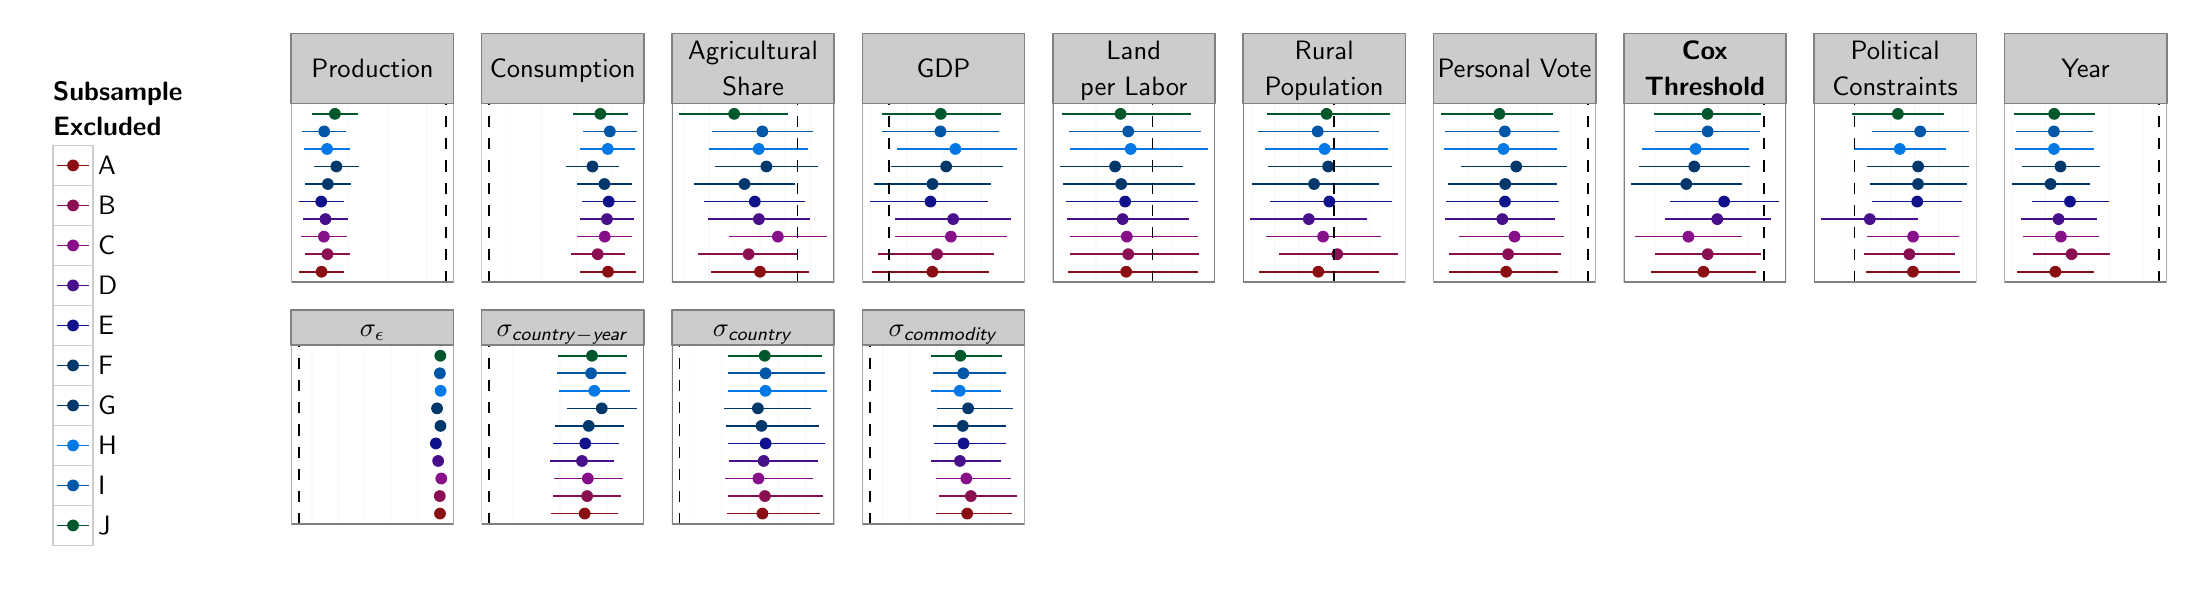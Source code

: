% Created by tikzDevice version 0.6.2 on 2012-04-11 10:49:34
% !TEX encoding = UTF-8 Unicode
\documentclass[10pt]{article}
\usepackage{tikz}
\renewcommand{\familydefault}{\sfdefault}
\usepackage{sfmath}

\usepackage[active,tightpage,psfixbb]{preview}

\PreviewEnvironment{pgfpicture}

\setlength\PreviewBorder{0pt}
\begin{document}

\begin{tikzpicture}[x=1pt,y=1pt]
\definecolor[named]{drawColor}{rgb}{0.00,0.00,0.00}
\definecolor[named]{fillColor}{rgb}{1.00,1.00,1.00}
\fill[color=fillColor,fill opacity=0.00,] (0,0) rectangle (794.97,216.81);
\begin{scope}
\path[clip] (  0.00,  0.00) rectangle (794.97,216.81);
\end{scope}
\begin{scope}
\path[clip] (  0.00,  0.00) rectangle (794.97,216.81);
\end{scope}
\begin{scope}
\path[clip] (  0.00,  0.00) rectangle (794.97,216.81);
\end{scope}
\begin{scope}
\path[clip] (  0.00,  0.00) rectangle (794.97,216.81);
\end{scope}
\begin{scope}
\path[clip] (  0.00,  0.00) rectangle (794.97,216.81);
\end{scope}
\begin{scope}
\path[clip] (  0.00,  0.00) rectangle (794.97,216.81);
\end{scope}
\begin{scope}
\path[clip] (  0.00,  0.00) rectangle (794.97,216.81);
\end{scope}
\begin{scope}
\path[clip] (  0.00,  0.00) rectangle (794.97,216.81);
\end{scope}
\begin{scope}
\path[clip] (  0.00,  0.00) rectangle (794.97,216.81);
\end{scope}
\begin{scope}
\path[clip] (  0.00,  0.00) rectangle (794.97,216.81);
\end{scope}
\begin{scope}
\path[clip] (  0.00,  0.00) rectangle (794.97,216.81);
\end{scope}
\begin{scope}
\path[clip] (  0.00,  0.00) rectangle (794.97,216.81);
\end{scope}
\begin{scope}
\path[clip] (  0.00,  0.00) rectangle (794.97,216.81);
\end{scope}
\begin{scope}
\path[clip] (  0.00,  0.00) rectangle (794.97,216.81);
\end{scope}
\begin{scope}
\path[clip] (  0.00,  0.00) rectangle (794.97,216.81);
\end{scope}
\begin{scope}
\path[clip] (  0.00,  0.00) rectangle (794.97,216.81);
\end{scope}
\begin{scope}
\path[clip] (  0.00,  0.00) rectangle (794.97,216.81);
\end{scope}
\begin{scope}
\path[clip] (  0.00,  0.00) rectangle (794.97,216.81);
\end{scope}
\begin{scope}
\path[clip] (  0.00,  0.00) rectangle (794.97,216.81);
\end{scope}
\begin{scope}
\path[clip] (  0.00,  0.00) rectangle (794.97,216.81);
\end{scope}
\begin{scope}
\path[clip] (  0.00,  0.00) rectangle (794.97,216.81);
\end{scope}
\begin{scope}
\path[clip] (  0.00,  0.00) rectangle (794.97,216.81);
\end{scope}
\begin{scope}
\path[clip] (  0.00,  0.00) rectangle (794.97,216.81);
\end{scope}
\begin{scope}
\path[clip] (  0.00,  0.00) rectangle (794.97,216.81);
\end{scope}
\begin{scope}
\path[clip] (  0.00,  0.00) rectangle (794.97,216.81);
\end{scope}
\begin{scope}
\path[clip] (  0.00,  0.00) rectangle (794.97,216.81);
\end{scope}
\begin{scope}
\path[clip] (  0.00,  0.00) rectangle (794.97,216.81);
\end{scope}
\begin{scope}
\path[clip] (  0.00,  0.00) rectangle (794.97,216.81);
\end{scope}
\begin{scope}
\path[clip] (  0.00,  0.00) rectangle (794.97,216.81);
\end{scope}
\begin{scope}
\path[clip] (  0.00,  0.00) rectangle (794.97,216.81);
\end{scope}
\begin{scope}
\path[clip] (  0.00,  0.00) rectangle (794.97,216.81);
\end{scope}
\begin{scope}
\path[clip] (  0.00,  0.00) rectangle (794.97,216.81);
\end{scope}
\begin{scope}
\path[clip] (105.26,114.82) rectangle (163.92,179.46);
\end{scope}
\begin{scope}
\path[clip] (  0.00,  0.00) rectangle (794.97,216.81);
\end{scope}
\begin{scope}
\path[clip] (174.04,114.82) rectangle (232.70,179.46);
\end{scope}
\begin{scope}
\path[clip] (  0.00,  0.00) rectangle (794.97,216.81);
\end{scope}
\begin{scope}
\path[clip] (242.82,114.82) rectangle (301.47,179.46);
\end{scope}
\begin{scope}
\path[clip] (  0.00,  0.00) rectangle (794.97,216.81);
\end{scope}
\begin{scope}
\path[clip] (311.60,114.82) rectangle (370.25,179.46);
\end{scope}
\begin{scope}
\path[clip] (  0.00,  0.00) rectangle (794.97,216.81);
\end{scope}
\begin{scope}
\path[clip] (380.38,114.82) rectangle (439.03,179.46);
\end{scope}
\begin{scope}
\path[clip] (  0.00,  0.00) rectangle (794.97,216.81);
\end{scope}
\begin{scope}
\path[clip] (449.16,114.82) rectangle (507.81,179.46);
\end{scope}
\begin{scope}
\path[clip] (  0.00,  0.00) rectangle (794.97,216.81);
\end{scope}
\begin{scope}
\path[clip] (517.93,114.82) rectangle (576.59,179.46);
\end{scope}
\begin{scope}
\path[clip] (  0.00,  0.00) rectangle (794.97,216.81);
\end{scope}
\begin{scope}
\path[clip] (586.71,114.82) rectangle (645.37,179.46);
\end{scope}
\begin{scope}
\path[clip] (  0.00,  0.00) rectangle (794.97,216.81);
\end{scope}
\begin{scope}
\path[clip] (655.49,114.82) rectangle (714.15,179.46);
\end{scope}
\begin{scope}
\path[clip] (  0.00,  0.00) rectangle (794.97,216.81);
\end{scope}
\begin{scope}
\path[clip] (724.27,114.82) rectangle (782.92,179.46);
\end{scope}
\begin{scope}
\path[clip] (  0.00,  0.00) rectangle (794.97,216.81);
\end{scope}
\begin{scope}
\path[clip] (105.26, 27.42) rectangle (163.92, 92.06);
\end{scope}
\begin{scope}
\path[clip] (  0.00,  0.00) rectangle (794.97,216.81);
\end{scope}
\begin{scope}
\path[clip] (174.04, 27.42) rectangle (232.70, 92.06);
\end{scope}
\begin{scope}
\path[clip] (  0.00,  0.00) rectangle (794.97,216.81);
\end{scope}
\begin{scope}
\path[clip] (242.82, 27.42) rectangle (301.47, 92.06);
\end{scope}
\begin{scope}
\path[clip] (  0.00,  0.00) rectangle (794.97,216.81);
\end{scope}
\begin{scope}
\path[clip] (311.60, 27.42) rectangle (370.25, 92.06);
\end{scope}
\begin{scope}
\path[clip] (  0.00,  0.00) rectangle (794.97,216.81);
\end{scope}
\begin{scope}
\path[clip] (  0.00,  0.00) rectangle (794.97,216.81);
\end{scope}
\begin{scope}
\path[clip] (  0.00,  0.00) rectangle (794.97,216.81);
\end{scope}
\begin{scope}
\path[clip] (  0.00,  0.00) rectangle (794.97,216.81);
\end{scope}
\begin{scope}
\path[clip] (  0.00,  0.00) rectangle (794.97,216.81);
\end{scope}
\begin{scope}
\path[clip] (  0.00,  0.00) rectangle (794.97,216.81);
\end{scope}
\begin{scope}
\path[clip] (  0.00,  0.00) rectangle (794.97,216.81);
\end{scope}
\begin{scope}
\path[clip] (  0.00,  0.00) rectangle (794.97,216.81);
\end{scope}
\begin{scope}
\path[clip] (  0.00,  0.00) rectangle (794.97,216.81);
\end{scope}
\begin{scope}
\path[clip] (  0.00,  0.00) rectangle (794.97,216.81);
\end{scope}
\begin{scope}
\path[clip] (  0.00,  0.00) rectangle (794.97,216.81);
\end{scope}
\begin{scope}
\path[clip] (  0.00,  0.00) rectangle (794.97,216.81);
\end{scope}
\begin{scope}
\path[clip] (  0.00,  0.00) rectangle (794.97,216.81);
\end{scope}
\begin{scope}
\path[clip] (  0.00,  0.00) rectangle (794.97,216.81);
\end{scope}
\begin{scope}
\path[clip] (  0.00,  0.00) rectangle (794.97,216.81);
\end{scope}
\begin{scope}
\path[clip] (  0.00,  0.00) rectangle (794.97,216.81);
\end{scope}
\begin{scope}
\path[clip] (  0.00,  0.00) rectangle (794.97,216.81);
\end{scope}
\begin{scope}
\path[clip] (  0.00,  0.00) rectangle (794.97,216.81);
\end{scope}
\begin{scope}
\path[clip] (  0.00,  0.00) rectangle (794.97,216.81);
\end{scope}
\begin{scope}
\path[clip] (  0.00,  0.00) rectangle (794.97,216.81);
\end{scope}
\begin{scope}
\path[clip] (  0.00,  0.00) rectangle (794.97,216.81);
\end{scope}
\begin{scope}
\path[clip] (  0.00,  0.00) rectangle (794.97,216.81);
\end{scope}
\begin{scope}
\path[clip] (  0.00,  0.00) rectangle (794.97,216.81);
\end{scope}
\begin{scope}
\path[clip] (  0.00,  0.00) rectangle (794.97,216.81);
\end{scope}
\begin{scope}
\path[clip] (  0.00,  0.00) rectangle (794.97,216.81);
\end{scope}
\begin{scope}
\path[clip] (  0.00,  0.00) rectangle (794.97,216.81);
\end{scope}
\begin{scope}
\path[clip] (  0.00,  0.00) rectangle (794.97,216.81);
\end{scope}
\begin{scope}
\path[clip] (  0.00,  0.00) rectangle (794.97,216.81);
\end{scope}
\begin{scope}
\path[clip] (  0.00,  0.00) rectangle (794.97,216.81);
\end{scope}
\begin{scope}
\path[clip] (  0.00,  0.00) rectangle (794.97,216.81);
\end{scope}
\begin{scope}
\path[clip] (  0.00,  0.00) rectangle (794.97,216.81);
\end{scope}
\begin{scope}
\path[clip] (  0.00,  0.00) rectangle (794.97,216.81);
\end{scope}
\begin{scope}
\path[clip] (  0.00,  0.00) rectangle (794.97,216.81);
\end{scope}
\begin{scope}
\path[clip] (  0.00,  0.00) rectangle (794.97,216.81);
\end{scope}
\begin{scope}
\path[clip] (  0.00,  0.00) rectangle (794.97,216.81);
\end{scope}
\begin{scope}
\path[clip] (  0.00,  0.00) rectangle (794.97,216.81);
\end{scope}
\begin{scope}
\path[clip] (  0.00,  0.00) rectangle (794.97,216.81);
\end{scope}
\begin{scope}
\path[clip] (  0.00,  0.00) rectangle (794.97,216.81);
\end{scope}
\begin{scope}
\path[clip] (  0.00,  0.00) rectangle (794.97,216.81);
\end{scope}
\begin{scope}
\path[clip] (  0.00,  0.00) rectangle (794.97,216.81);
\end{scope}
\begin{scope}
\path[clip] (  0.00,  0.00) rectangle (794.97,216.81);
\end{scope}
\begin{scope}
\path[clip] (  0.00,  0.00) rectangle (794.97,216.81);
\end{scope}
\begin{scope}
\path[clip] (  0.00,  0.00) rectangle (794.97,216.81);
\end{scope}
\begin{scope}
\path[clip] (  0.00,  0.00) rectangle (794.97,216.81);
\end{scope}
\begin{scope}
\path[clip] (  0.00,  0.00) rectangle (794.97,216.81);
\end{scope}
\begin{scope}
\path[clip] (  0.00,  0.00) rectangle (794.97,216.81);
\end{scope}
\begin{scope}
\path[clip] (  0.00,  0.00) rectangle (794.97,216.81);
\end{scope}
\begin{scope}
\path[clip] (  0.00,  0.00) rectangle (794.97,216.81);
\end{scope}
\begin{scope}
\path[clip] (  0.00,  0.00) rectangle (794.97,216.81);
\end{scope}
\begin{scope}
\path[clip] (  0.00,  0.00) rectangle (794.97,216.81);
\end{scope}
\begin{scope}
\path[clip] (  0.00,  0.00) rectangle (794.97,216.81);
\end{scope}
\begin{scope}
\path[clip] (  0.00,  0.00) rectangle (794.97,216.81);
\end{scope}
\begin{scope}
\path[clip] (  0.00,  0.00) rectangle (794.97,216.81);
\end{scope}
\begin{scope}
\path[clip] (  0.00,  0.00) rectangle (794.97,216.81);
\end{scope}
\begin{scope}
\path[clip] (  0.00,  0.00) rectangle (794.97,216.81);
\end{scope}
\begin{scope}
\path[clip] (  0.00,  0.00) rectangle (794.97,216.81);
\end{scope}
\begin{scope}
\path[clip] (  0.00,  0.00) rectangle (794.97,216.81);
\end{scope}
\begin{scope}
\path[clip] (  0.00,  0.00) rectangle (794.97,216.81);
\end{scope}
\begin{scope}
\path[clip] (  0.00,  0.00) rectangle (794.97,216.81);
\end{scope}
\begin{scope}
\path[clip] (  0.00,  0.00) rectangle (794.97,216.81);
\end{scope}
\begin{scope}
\path[clip] (  0.00,  0.00) rectangle (794.97,216.81);
\end{scope}
\begin{scope}
\path[clip] (  0.00,  0.00) rectangle (794.97,216.81);
\end{scope}
\begin{scope}
\path[clip] (  0.00,  0.00) rectangle (794.97,216.81);
\end{scope}
\begin{scope}
\path[clip] (  0.00,  0.00) rectangle (794.97,216.81);
\end{scope}
\begin{scope}
\path[clip] (  0.00,  0.00) rectangle (794.97,216.81);
\end{scope}
\begin{scope}
\path[clip] (  0.00,  0.00) rectangle (794.97,216.81);
\end{scope}
\begin{scope}
\path[clip] (  0.00,  0.00) rectangle (794.97,216.81);
\end{scope}
\begin{scope}
\path[clip] (  0.00,  0.00) rectangle (794.97,216.81);
\end{scope}
\begin{scope}
\path[clip] (  0.00,  0.00) rectangle (794.97,216.81);
\end{scope}
\begin{scope}
\path[clip] (  0.00,  0.00) rectangle (794.97,216.81);
\end{scope}
\begin{scope}
\path[clip] (  0.00,  0.00) rectangle (794.97,216.81);
\end{scope}
\begin{scope}
\path[clip] (  0.00,  0.00) rectangle (794.97,216.81);
\end{scope}
\begin{scope}
\path[clip] (  0.00,  0.00) rectangle (794.97,216.81);
\end{scope}
\begin{scope}
\path[clip] (  0.00,  0.00) rectangle (794.97,216.81);
\end{scope}
\begin{scope}
\path[clip] (  0.00,  0.00) rectangle (794.97,216.81);
\end{scope}
\begin{scope}
\path[clip] (  0.00,  0.00) rectangle (794.97,216.81);
\end{scope}
\begin{scope}
\path[clip] (  0.00,  0.00) rectangle (794.97,216.81);
\end{scope}
\begin{scope}
\path[clip] (  0.00,  0.00) rectangle (794.97,216.81);
\end{scope}
\begin{scope}
\path[clip] (  0.00,  0.00) rectangle (794.97,216.81);
\end{scope}
\begin{scope}
\path[clip] (  0.00,  0.00) rectangle (794.97,216.81);
\end{scope}
\begin{scope}
\path[clip] (  0.00,  0.00) rectangle (794.97,216.81);
\end{scope}
\begin{scope}
\path[clip] (  0.00,  0.00) rectangle (794.97,216.81);
\end{scope}
\begin{scope}
\path[clip] (  0.00,  0.00) rectangle (794.97,216.81);
\end{scope}
\begin{scope}
\path[clip] (  0.00,  0.00) rectangle (794.97,216.81);
\end{scope}
\begin{scope}
\path[clip] (  0.00,  0.00) rectangle (794.97,216.81);
\end{scope}
\begin{scope}
\path[clip] (  0.00,  0.00) rectangle (794.97,216.81);
\end{scope}
\begin{scope}
\path[clip] (  0.00,  0.00) rectangle (794.97,216.81);
\end{scope}
\begin{scope}
\path[clip] (  0.00,  0.00) rectangle (794.97,216.81);
\end{scope}
\begin{scope}
\path[clip] (  0.00,  0.00) rectangle (794.97,216.81);
\end{scope}
\begin{scope}
\path[clip] (  0.00,  0.00) rectangle (794.97,216.81);
\end{scope}
\begin{scope}
\path[clip] (  0.00,  0.00) rectangle (794.97,216.81);
\end{scope}
\begin{scope}
\path[clip] (  0.00,  0.00) rectangle (794.97,216.81);
\end{scope}
\begin{scope}
\path[clip] (  0.00,  0.00) rectangle (794.97,216.81);
\end{scope}
\begin{scope}
\path[clip] (  0.00,  0.00) rectangle (794.97,216.81);

\draw[fill opacity=0.00,draw opacity=0.00,] (  0.00,  0.00) rectangle (794.97,216.81);
\end{scope}
\begin{scope}
\path[clip] (  0.00,  0.00) rectangle (794.97,216.81);
\end{scope}
\begin{scope}
\path[clip] (105.26,114.82) rectangle (163.92,179.46);
\definecolor[named]{fillColor}{rgb}{1.00,1.00,1.00}

\draw[fill=fillColor,draw opacity=0.00,] (105.26,114.82) rectangle (163.92,179.46);
\definecolor[named]{drawColor}{rgb}{0.98,0.98,0.98}

\draw[color=drawColor,line width= 0.6pt,line cap=round,line join=round,fill opacity=0.00,] (111.88,114.82) --
	(111.88,179.46);

\draw[color=drawColor,line width= 0.6pt,line cap=round,line join=round,fill opacity=0.00,] (125.98,114.82) --
	(125.98,179.46);

\draw[color=drawColor,line width= 0.6pt,line cap=round,line join=round,fill opacity=0.00,] (140.09,114.82) --
	(140.09,179.46);

\draw[color=drawColor,line width= 0.6pt,line cap=round,line join=round,fill opacity=0.00,] (154.20,114.82) --
	(154.20,179.46);
\definecolor[named]{drawColor}{rgb}{0.54,0.06,0.08}

\draw[color=drawColor,line width= 0.6pt,line join=round,fill opacity=0.00,] (124.42,118.62) --
	(124.42,118.62);

\draw[color=drawColor,line width= 0.6pt,line join=round,fill opacity=0.00,] (124.42,118.62) --
	(107.93,118.62);

\draw[color=drawColor,line width= 0.6pt,line join=round,fill opacity=0.00,] (107.93,118.62) --
	(107.93,118.62);
\definecolor[named]{drawColor}{rgb}{0.54,0.06,0.32}

\draw[color=drawColor,line width= 0.6pt,line join=round,fill opacity=0.00,] (126.34,124.96) --
	(126.34,124.96);

\draw[color=drawColor,line width= 0.6pt,line join=round,fill opacity=0.00,] (126.34,124.96) --
	(110.33,124.96);

\draw[color=drawColor,line width= 0.6pt,line join=round,fill opacity=0.00,] (110.33,124.96) --
	(110.33,124.96);
\definecolor[named]{drawColor}{rgb}{0.53,0.06,0.54}

\draw[color=drawColor,line width= 0.6pt,line join=round,fill opacity=0.00,] (125.34,131.30) --
	(125.34,131.30);

\draw[color=drawColor,line width= 0.6pt,line join=round,fill opacity=0.00,] (125.34,131.30) --
	(108.71,131.30);

\draw[color=drawColor,line width= 0.6pt,line join=round,fill opacity=0.00,] (108.71,131.30) --
	(108.71,131.30);
\definecolor[named]{drawColor}{rgb}{0.28,0.06,0.54}

\draw[color=drawColor,line width= 0.6pt,line join=round,fill opacity=0.00,] (125.57,137.63) --
	(125.57,137.63);

\draw[color=drawColor,line width= 0.6pt,line join=round,fill opacity=0.00,] (125.57,137.63) --
	(109.66,137.63);

\draw[color=drawColor,line width= 0.6pt,line join=round,fill opacity=0.00,] (109.66,137.63) --
	(109.66,137.63);
\definecolor[named]{drawColor}{rgb}{0.06,0.07,0.54}

\draw[color=drawColor,line width= 0.6pt,line join=round,fill opacity=0.00,] (124.19,143.97) --
	(124.19,143.97);

\draw[color=drawColor,line width= 0.6pt,line join=round,fill opacity=0.00,] (124.19,143.97) --
	(107.96,143.97);

\draw[color=drawColor,line width= 0.6pt,line join=round,fill opacity=0.00,] (107.96,143.97) --
	(107.96,143.97);
\definecolor[named]{drawColor}{rgb}{0.00,0.22,0.42}

\draw[color=drawColor,line width= 0.6pt,line join=round,fill opacity=0.00,] (126.74,150.31) --
	(126.74,150.31);

\draw[color=drawColor,line width= 0.6pt,line join=round,fill opacity=0.00,] (126.74,150.31) --
	(110.15,150.31);

\draw[color=drawColor,line width= 0.6pt,line join=round,fill opacity=0.00,] (110.15,150.31) --
	(110.15,150.31);
\definecolor[named]{drawColor}{rgb}{0.00,0.22,0.42}

\draw[color=drawColor,line width= 0.6pt,line join=round,fill opacity=0.00,] (129.58,156.65) --
	(129.58,156.65);

\draw[color=drawColor,line width= 0.6pt,line join=round,fill opacity=0.00,] (129.58,156.65) --
	(113.54,156.65);

\draw[color=drawColor,line width= 0.6pt,line join=round,fill opacity=0.00,] (113.54,156.65) --
	(113.54,156.65);
\definecolor[named]{drawColor}{rgb}{0.00,0.47,0.90}

\draw[color=drawColor,line width= 0.6pt,line join=round,fill opacity=0.00,] (126.47,162.98) --
	(126.47,162.98);

\draw[color=drawColor,line width= 0.6pt,line join=round,fill opacity=0.00,] (126.47,162.98) --
	(109.90,162.98);

\draw[color=drawColor,line width= 0.6pt,line join=round,fill opacity=0.00,] (109.90,162.98) --
	(109.90,162.98);
\definecolor[named]{drawColor}{rgb}{0.00,0.34,0.66}

\draw[color=drawColor,line width= 0.6pt,line join=round,fill opacity=0.00,] (125.20,169.32) --
	(125.20,169.32);

\draw[color=drawColor,line width= 0.6pt,line join=round,fill opacity=0.00,] (125.20,169.32) --
	(109.15,169.32);

\draw[color=drawColor,line width= 0.6pt,line join=round,fill opacity=0.00,] (109.15,169.32) --
	(109.15,169.32);
\definecolor[named]{drawColor}{rgb}{0.00,0.34,0.17}

\draw[color=drawColor,line width= 0.6pt,line join=round,fill opacity=0.00,] (129.23,175.66) --
	(129.23,175.66);

\draw[color=drawColor,line width= 0.6pt,line join=round,fill opacity=0.00,] (129.23,175.66) --
	(112.77,175.66);

\draw[color=drawColor,line width= 0.6pt,line join=round,fill opacity=0.00,] (112.77,175.66) --
	(112.77,175.66);
\definecolor[named]{fillColor}{rgb}{0.54,0.06,0.08}

\draw[fill=fillColor,draw opacity=0.00,] (116.20,118.62) circle (  2.13);
\definecolor[named]{fillColor}{rgb}{0.54,0.06,0.32}

\draw[fill=fillColor,draw opacity=0.00,] (118.33,124.96) circle (  2.13);
\definecolor[named]{fillColor}{rgb}{0.53,0.06,0.54}

\draw[fill=fillColor,draw opacity=0.00,] (117.03,131.30) circle (  2.13);
\definecolor[named]{fillColor}{rgb}{0.28,0.06,0.54}

\draw[fill=fillColor,draw opacity=0.00,] (117.59,137.63) circle (  2.13);
\definecolor[named]{fillColor}{rgb}{0.06,0.07,0.54}

\draw[fill=fillColor,draw opacity=0.00,] (116.08,143.97) circle (  2.13);
\definecolor[named]{fillColor}{rgb}{0.00,0.22,0.42}

\draw[fill=fillColor,draw opacity=0.00,] (118.47,150.31) circle (  2.13);
\definecolor[named]{fillColor}{rgb}{0.00,0.22,0.42}

\draw[fill=fillColor,draw opacity=0.00,] (121.56,156.65) circle (  2.13);
\definecolor[named]{fillColor}{rgb}{0.00,0.47,0.90}

\draw[fill=fillColor,draw opacity=0.00,] (118.19,162.98) circle (  2.13);
\definecolor[named]{fillColor}{rgb}{0.00,0.34,0.66}

\draw[fill=fillColor,draw opacity=0.00,] (117.16,169.32) circle (  2.13);
\definecolor[named]{fillColor}{rgb}{0.00,0.34,0.17}

\draw[fill=fillColor,draw opacity=0.00,] (121.02,175.66) circle (  2.13);
\definecolor[named]{drawColor}{rgb}{0.00,0.00,0.00}

\draw[color=drawColor,line width= 0.6pt,dash pattern=on 4pt off 4pt ,line join=round,fill opacity=0.00,] (161.25,114.82) -- (161.25,179.46);
\definecolor[named]{drawColor}{rgb}{0.50,0.50,0.50}

\draw[color=drawColor,line width= 0.6pt,line cap=round,line join=round,fill opacity=0.00,] (105.26,114.82) rectangle (163.92,179.46);
\end{scope}
\begin{scope}
\path[clip] (  0.00,  0.00) rectangle (794.97,216.81);
\end{scope}
\begin{scope}
\path[clip] (174.04,114.82) rectangle (232.70,179.46);
\definecolor[named]{fillColor}{rgb}{1.00,1.00,1.00}

\draw[fill=fillColor,draw opacity=0.00,] (174.04,114.82) rectangle (232.70,179.46);
\definecolor[named]{drawColor}{rgb}{0.98,0.98,0.98}

\draw[color=drawColor,line width= 0.6pt,line cap=round,line join=round,fill opacity=0.00,] (183.05,114.82) --
	(183.05,179.46);

\draw[color=drawColor,line width= 0.6pt,line cap=round,line join=round,fill opacity=0.00,] (195.74,114.82) --
	(195.74,179.46);

\draw[color=drawColor,line width= 0.6pt,line cap=round,line join=round,fill opacity=0.00,] (208.43,114.82) --
	(208.43,179.46);

\draw[color=drawColor,line width= 0.6pt,line cap=round,line join=round,fill opacity=0.00,] (221.12,114.82) --
	(221.12,179.46);
\definecolor[named]{drawColor}{rgb}{0.54,0.06,0.08}

\draw[color=drawColor,line width= 0.6pt,line join=round,fill opacity=0.00,] (229.70,118.62) --
	(229.70,118.62);

\draw[color=drawColor,line width= 0.6pt,line join=round,fill opacity=0.00,] (229.70,118.62) --
	(209.73,118.62);

\draw[color=drawColor,line width= 0.6pt,line join=round,fill opacity=0.00,] (209.73,118.62) --
	(209.73,118.62);
\definecolor[named]{drawColor}{rgb}{0.54,0.06,0.32}

\draw[color=drawColor,line width= 0.6pt,line join=round,fill opacity=0.00,] (225.79,124.96) --
	(225.79,124.96);

\draw[color=drawColor,line width= 0.6pt,line join=round,fill opacity=0.00,] (225.79,124.96) --
	(206.18,124.96);

\draw[color=drawColor,line width= 0.6pt,line join=round,fill opacity=0.00,] (206.18,124.96) --
	(206.18,124.96);
\definecolor[named]{drawColor}{rgb}{0.53,0.06,0.54}

\draw[color=drawColor,line width= 0.6pt,line join=round,fill opacity=0.00,] (228.53,131.30) --
	(228.53,131.30);

\draw[color=drawColor,line width= 0.6pt,line join=round,fill opacity=0.00,] (228.53,131.30) --
	(208.55,131.30);

\draw[color=drawColor,line width= 0.6pt,line join=round,fill opacity=0.00,] (208.55,131.30) --
	(208.55,131.30);
\definecolor[named]{drawColor}{rgb}{0.28,0.06,0.54}

\draw[color=drawColor,line width= 0.6pt,line join=round,fill opacity=0.00,] (229.08,137.63) --
	(229.08,137.63);

\draw[color=drawColor,line width= 0.6pt,line join=round,fill opacity=0.00,] (229.08,137.63) --
	(209.53,137.63);

\draw[color=drawColor,line width= 0.6pt,line join=round,fill opacity=0.00,] (209.53,137.63) --
	(209.53,137.63);
\definecolor[named]{drawColor}{rgb}{0.06,0.07,0.54}

\draw[color=drawColor,line width= 0.6pt,line join=round,fill opacity=0.00,] (229.66,143.97) --
	(229.66,143.97);

\draw[color=drawColor,line width= 0.6pt,line join=round,fill opacity=0.00,] (229.66,143.97) --
	(210.29,143.97);

\draw[color=drawColor,line width= 0.6pt,line join=round,fill opacity=0.00,] (210.29,143.97) --
	(210.29,143.97);
\definecolor[named]{drawColor}{rgb}{0.00,0.22,0.42}

\draw[color=drawColor,line width= 0.6pt,line join=round,fill opacity=0.00,] (228.36,150.31) --
	(228.36,150.31);

\draw[color=drawColor,line width= 0.6pt,line join=round,fill opacity=0.00,] (228.36,150.31) --
	(208.49,150.31);

\draw[color=drawColor,line width= 0.6pt,line join=round,fill opacity=0.00,] (208.49,150.31) --
	(208.49,150.31);
\definecolor[named]{drawColor}{rgb}{0.00,0.22,0.42}

\draw[color=drawColor,line width= 0.6pt,line join=round,fill opacity=0.00,] (223.71,156.65) --
	(223.71,156.65);

\draw[color=drawColor,line width= 0.6pt,line join=round,fill opacity=0.00,] (223.71,156.65) --
	(204.45,156.65);

\draw[color=drawColor,line width= 0.6pt,line join=round,fill opacity=0.00,] (204.45,156.65) --
	(204.45,156.65);
\definecolor[named]{drawColor}{rgb}{0.00,0.47,0.90}

\draw[color=drawColor,line width= 0.6pt,line join=round,fill opacity=0.00,] (229.47,162.98) --
	(229.47,162.98);

\draw[color=drawColor,line width= 0.6pt,line join=round,fill opacity=0.00,] (229.47,162.98) --
	(209.70,162.98);

\draw[color=drawColor,line width= 0.6pt,line join=round,fill opacity=0.00,] (209.70,162.98) --
	(209.70,162.98);
\definecolor[named]{drawColor}{rgb}{0.00,0.34,0.66}

\draw[color=drawColor,line width= 0.6pt,line join=round,fill opacity=0.00,] (230.03,169.32) --
	(230.03,169.32);

\draw[color=drawColor,line width= 0.6pt,line join=round,fill opacity=0.00,] (230.03,169.32) --
	(210.63,169.32);

\draw[color=drawColor,line width= 0.6pt,line join=round,fill opacity=0.00,] (210.63,169.32) --
	(210.63,169.32);
\definecolor[named]{drawColor}{rgb}{0.00,0.34,0.17}

\draw[color=drawColor,line width= 0.6pt,line join=round,fill opacity=0.00,] (226.84,175.66) --
	(226.84,175.66);

\draw[color=drawColor,line width= 0.6pt,line join=round,fill opacity=0.00,] (226.84,175.66) --
	(207.03,175.66);

\draw[color=drawColor,line width= 0.6pt,line join=round,fill opacity=0.00,] (207.03,175.66) --
	(207.03,175.66);
\definecolor[named]{fillColor}{rgb}{0.54,0.06,0.08}

\draw[fill=fillColor,draw opacity=0.00,] (219.70,118.62) circle (  2.13);
\definecolor[named]{fillColor}{rgb}{0.54,0.06,0.32}

\draw[fill=fillColor,draw opacity=0.00,] (215.97,124.96) circle (  2.13);
\definecolor[named]{fillColor}{rgb}{0.53,0.06,0.54}

\draw[fill=fillColor,draw opacity=0.00,] (218.53,131.30) circle (  2.13);
\definecolor[named]{fillColor}{rgb}{0.28,0.06,0.54}

\draw[fill=fillColor,draw opacity=0.00,] (219.32,137.63) circle (  2.13);
\definecolor[named]{fillColor}{rgb}{0.06,0.07,0.54}

\draw[fill=fillColor,draw opacity=0.00,] (219.96,143.97) circle (  2.13);
\definecolor[named]{fillColor}{rgb}{0.00,0.22,0.42}

\draw[fill=fillColor,draw opacity=0.00,] (218.41,150.31) circle (  2.13);
\definecolor[named]{fillColor}{rgb}{0.00,0.22,0.42}

\draw[fill=fillColor,draw opacity=0.00,] (214.09,156.65) circle (  2.13);
\definecolor[named]{fillColor}{rgb}{0.00,0.47,0.90}

\draw[fill=fillColor,draw opacity=0.00,] (219.62,162.98) circle (  2.13);
\definecolor[named]{fillColor}{rgb}{0.00,0.34,0.66}

\draw[fill=fillColor,draw opacity=0.00,] (220.36,169.32) circle (  2.13);
\definecolor[named]{fillColor}{rgb}{0.00,0.34,0.17}

\draw[fill=fillColor,draw opacity=0.00,] (216.93,175.66) circle (  2.13);
\definecolor[named]{drawColor}{rgb}{0.00,0.00,0.00}

\draw[color=drawColor,line width= 0.6pt,dash pattern=on 4pt off 4pt ,line join=round,fill opacity=0.00,] (176.71,114.82) -- (176.71,179.46);
\definecolor[named]{drawColor}{rgb}{0.50,0.50,0.50}

\draw[color=drawColor,line width= 0.6pt,line cap=round,line join=round,fill opacity=0.00,] (174.04,114.82) rectangle (232.70,179.46);
\end{scope}
\begin{scope}
\path[clip] (  0.00,  0.00) rectangle (794.97,216.81);
\end{scope}
\begin{scope}
\path[clip] (242.82,114.82) rectangle (301.47,179.46);
\definecolor[named]{fillColor}{rgb}{1.00,1.00,1.00}

\draw[fill=fillColor,draw opacity=0.00,] (242.82,114.82) rectangle (301.47,179.46);
\definecolor[named]{drawColor}{rgb}{0.98,0.98,0.98}

\draw[color=drawColor,line width= 0.6pt,line cap=round,line join=round,fill opacity=0.00,] (247.20,114.82) --
	(247.20,179.46);

\draw[color=drawColor,line width= 0.6pt,line cap=round,line join=round,fill opacity=0.00,] (256.30,114.82) --
	(256.30,179.46);

\draw[color=drawColor,line width= 0.6pt,line cap=round,line join=round,fill opacity=0.00,] (265.41,114.82) --
	(265.41,179.46);

\draw[color=drawColor,line width= 0.6pt,line cap=round,line join=round,fill opacity=0.00,] (274.51,114.82) --
	(274.51,179.46);

\draw[color=drawColor,line width= 0.6pt,line cap=round,line join=round,fill opacity=0.00,] (283.62,114.82) --
	(283.62,179.46);

\draw[color=drawColor,line width= 0.6pt,line cap=round,line join=round,fill opacity=0.00,] (292.72,114.82) --
	(292.72,179.46);
\definecolor[named]{drawColor}{rgb}{0.54,0.06,0.08}

\draw[color=drawColor,line width= 0.6pt,line join=round,fill opacity=0.00,] (292.23,118.62) --
	(292.23,118.62);

\draw[color=drawColor,line width= 0.6pt,line join=round,fill opacity=0.00,] (292.23,118.62) --
	(256.92,118.62);

\draw[color=drawColor,line width= 0.6pt,line join=round,fill opacity=0.00,] (256.92,118.62) --
	(256.92,118.62);
\definecolor[named]{drawColor}{rgb}{0.54,0.06,0.32}

\draw[color=drawColor,line width= 0.6pt,line join=round,fill opacity=0.00,] (288.19,124.96) --
	(288.19,124.96);

\draw[color=drawColor,line width= 0.6pt,line join=round,fill opacity=0.00,] (288.19,124.96) --
	(252.30,124.96);

\draw[color=drawColor,line width= 0.6pt,line join=round,fill opacity=0.00,] (252.30,124.96) --
	(252.30,124.96);
\definecolor[named]{drawColor}{rgb}{0.53,0.06,0.54}

\draw[color=drawColor,line width= 0.6pt,line join=round,fill opacity=0.00,] (298.81,131.30) --
	(298.81,131.30);

\draw[color=drawColor,line width= 0.6pt,line join=round,fill opacity=0.00,] (298.81,131.30) --
	(263.38,131.30);

\draw[color=drawColor,line width= 0.6pt,line join=round,fill opacity=0.00,] (263.38,131.30) --
	(263.38,131.30);
\definecolor[named]{drawColor}{rgb}{0.28,0.06,0.54}

\draw[color=drawColor,line width= 0.6pt,line join=round,fill opacity=0.00,] (292.64,137.63) --
	(292.64,137.63);

\draw[color=drawColor,line width= 0.6pt,line join=round,fill opacity=0.00,] (292.64,137.63) --
	(255.89,137.63);

\draw[color=drawColor,line width= 0.6pt,line join=round,fill opacity=0.00,] (255.89,137.63) --
	(255.89,137.63);
\definecolor[named]{drawColor}{rgb}{0.06,0.07,0.54}

\draw[color=drawColor,line width= 0.6pt,line join=round,fill opacity=0.00,] (290.71,143.97) --
	(290.71,143.97);

\draw[color=drawColor,line width= 0.6pt,line join=round,fill opacity=0.00,] (290.71,143.97) --
	(254.56,143.97);

\draw[color=drawColor,line width= 0.6pt,line join=round,fill opacity=0.00,] (254.56,143.97) --
	(254.56,143.97);
\definecolor[named]{drawColor}{rgb}{0.00,0.22,0.42}

\draw[color=drawColor,line width= 0.6pt,line join=round,fill opacity=0.00,] (287.11,150.31) --
	(287.11,150.31);

\draw[color=drawColor,line width= 0.6pt,line join=round,fill opacity=0.00,] (287.11,150.31) --
	(250.93,150.31);

\draw[color=drawColor,line width= 0.6pt,line join=round,fill opacity=0.00,] (250.93,150.31) --
	(250.93,150.31);
\definecolor[named]{drawColor}{rgb}{0.00,0.22,0.42}

\draw[color=drawColor,line width= 0.6pt,line join=round,fill opacity=0.00,] (295.48,156.65) --
	(295.48,156.65);

\draw[color=drawColor,line width= 0.6pt,line join=round,fill opacity=0.00,] (295.48,156.65) --
	(258.29,156.65);

\draw[color=drawColor,line width= 0.6pt,line join=round,fill opacity=0.00,] (258.29,156.65) --
	(258.29,156.65);
\definecolor[named]{drawColor}{rgb}{0.00,0.47,0.90}

\draw[color=drawColor,line width= 0.6pt,line join=round,fill opacity=0.00,] (292.03,162.98) --
	(292.03,162.98);

\draw[color=drawColor,line width= 0.6pt,line join=round,fill opacity=0.00,] (292.03,162.98) --
	(256.27,162.98);

\draw[color=drawColor,line width= 0.6pt,line join=round,fill opacity=0.00,] (256.27,162.98) --
	(256.27,162.98);
\definecolor[named]{drawColor}{rgb}{0.00,0.34,0.66}

\draw[color=drawColor,line width= 0.6pt,line join=round,fill opacity=0.00,] (293.72,169.32) --
	(293.72,169.32);

\draw[color=drawColor,line width= 0.6pt,line join=round,fill opacity=0.00,] (293.72,169.32) --
	(257.23,169.32);

\draw[color=drawColor,line width= 0.6pt,line join=round,fill opacity=0.00,] (257.23,169.32) --
	(257.23,169.32);
\definecolor[named]{drawColor}{rgb}{0.00,0.34,0.17}

\draw[color=drawColor,line width= 0.6pt,line join=round,fill opacity=0.00,] (284.83,175.66) --
	(284.83,175.66);

\draw[color=drawColor,line width= 0.6pt,line join=round,fill opacity=0.00,] (284.83,175.66) --
	(245.49,175.66);

\draw[color=drawColor,line width= 0.6pt,line join=round,fill opacity=0.00,] (245.49,175.66) --
	(245.49,175.66);
\definecolor[named]{fillColor}{rgb}{0.54,0.06,0.08}

\draw[fill=fillColor,draw opacity=0.00,] (274.62,118.62) circle (  2.13);
\definecolor[named]{fillColor}{rgb}{0.54,0.06,0.32}

\draw[fill=fillColor,draw opacity=0.00,] (270.51,124.96) circle (  2.13);
\definecolor[named]{fillColor}{rgb}{0.53,0.06,0.54}

\draw[fill=fillColor,draw opacity=0.00,] (281.08,131.30) circle (  2.13);
\definecolor[named]{fillColor}{rgb}{0.28,0.06,0.54}

\draw[fill=fillColor,draw opacity=0.00,] (274.23,137.63) circle (  2.13);
\definecolor[named]{fillColor}{rgb}{0.06,0.07,0.54}

\draw[fill=fillColor,draw opacity=0.00,] (272.74,143.97) circle (  2.13);
\definecolor[named]{fillColor}{rgb}{0.00,0.22,0.42}

\draw[fill=fillColor,draw opacity=0.00,] (269.03,150.31) circle (  2.13);
\definecolor[named]{fillColor}{rgb}{0.00,0.22,0.42}

\draw[fill=fillColor,draw opacity=0.00,] (276.94,156.65) circle (  2.13);
\definecolor[named]{fillColor}{rgb}{0.00,0.47,0.90}

\draw[fill=fillColor,draw opacity=0.00,] (274.18,162.98) circle (  2.13);
\definecolor[named]{fillColor}{rgb}{0.00,0.34,0.66}

\draw[fill=fillColor,draw opacity=0.00,] (275.49,169.32) circle (  2.13);
\definecolor[named]{fillColor}{rgb}{0.00,0.34,0.17}

\draw[fill=fillColor,draw opacity=0.00,] (265.28,175.66) circle (  2.13);
\definecolor[named]{drawColor}{rgb}{0.00,0.00,0.00}

\draw[color=drawColor,line width= 0.6pt,dash pattern=on 4pt off 4pt ,line join=round,fill opacity=0.00,] (288.17,114.82) -- (288.17,179.46);
\definecolor[named]{drawColor}{rgb}{0.50,0.50,0.50}

\draw[color=drawColor,line width= 0.6pt,line cap=round,line join=round,fill opacity=0.00,] (242.82,114.82) rectangle (301.47,179.46);
\end{scope}
\begin{scope}
\path[clip] (  0.00,  0.00) rectangle (794.97,216.81);
\end{scope}
\begin{scope}
\path[clip] (311.60,114.82) rectangle (370.25,179.46);
\definecolor[named]{fillColor}{rgb}{1.00,1.00,1.00}

\draw[fill=fillColor,draw opacity=0.00,] (311.60,114.82) rectangle (370.25,179.46);
\definecolor[named]{drawColor}{rgb}{0.98,0.98,0.98}

\draw[color=drawColor,line width= 0.6pt,line cap=round,line join=round,fill opacity=0.00,] (314.50,114.82) --
	(314.50,179.46);

\draw[color=drawColor,line width= 0.6pt,line cap=round,line join=round,fill opacity=0.00,] (327.81,114.82) --
	(327.81,179.46);

\draw[color=drawColor,line width= 0.6pt,line cap=round,line join=round,fill opacity=0.00,] (341.12,114.82) --
	(341.12,179.46);

\draw[color=drawColor,line width= 0.6pt,line cap=round,line join=round,fill opacity=0.00,] (354.43,114.82) --
	(354.43,179.46);
\definecolor[named]{drawColor}{rgb}{0.54,0.06,0.08}

\draw[color=drawColor,line width= 0.6pt,line join=round,fill opacity=0.00,] (357.55,118.62) --
	(357.55,118.62);

\draw[color=drawColor,line width= 0.6pt,line join=round,fill opacity=0.00,] (357.55,118.62) --
	(315.18,118.62);

\draw[color=drawColor,line width= 0.6pt,line join=round,fill opacity=0.00,] (315.18,118.62) --
	(315.18,118.62);
\definecolor[named]{drawColor}{rgb}{0.54,0.06,0.32}

\draw[color=drawColor,line width= 0.6pt,line join=round,fill opacity=0.00,] (359.26,124.96) --
	(359.26,124.96);

\draw[color=drawColor,line width= 0.6pt,line join=round,fill opacity=0.00,] (359.26,124.96) --
	(317.18,124.96);

\draw[color=drawColor,line width= 0.6pt,line join=round,fill opacity=0.00,] (317.18,124.96) --
	(317.18,124.96);
\definecolor[named]{drawColor}{rgb}{0.53,0.06,0.54}

\draw[color=drawColor,line width= 0.6pt,line join=round,fill opacity=0.00,] (363.78,131.30) --
	(363.78,131.30);

\draw[color=drawColor,line width= 0.6pt,line join=round,fill opacity=0.00,] (363.78,131.30) --
	(323.54,131.30);

\draw[color=drawColor,line width= 0.6pt,line join=round,fill opacity=0.00,] (323.54,131.30) --
	(323.54,131.30);
\definecolor[named]{drawColor}{rgb}{0.28,0.06,0.54}

\draw[color=drawColor,line width= 0.6pt,line join=round,fill opacity=0.00,] (365.45,137.63) --
	(365.45,137.63);

\draw[color=drawColor,line width= 0.6pt,line join=round,fill opacity=0.00,] (365.45,137.63) --
	(323.58,137.63);

\draw[color=drawColor,line width= 0.6pt,line join=round,fill opacity=0.00,] (323.58,137.63) --
	(323.58,137.63);
\definecolor[named]{drawColor}{rgb}{0.06,0.07,0.54}

\draw[color=drawColor,line width= 0.6pt,line join=round,fill opacity=0.00,] (357.18,143.97) --
	(357.18,143.97);

\draw[color=drawColor,line width= 0.6pt,line join=round,fill opacity=0.00,] (357.18,143.97) --
	(314.27,143.97);

\draw[color=drawColor,line width= 0.6pt,line join=round,fill opacity=0.00,] (314.27,143.97) --
	(314.27,143.97);
\definecolor[named]{drawColor}{rgb}{0.00,0.22,0.42}

\draw[color=drawColor,line width= 0.6pt,line join=round,fill opacity=0.00,] (358.10,150.31) --
	(358.10,150.31);

\draw[color=drawColor,line width= 0.6pt,line join=round,fill opacity=0.00,] (358.10,150.31) --
	(315.98,150.31);

\draw[color=drawColor,line width= 0.6pt,line join=round,fill opacity=0.00,] (315.98,150.31) --
	(315.98,150.31);
\definecolor[named]{drawColor}{rgb}{0.00,0.22,0.42}

\draw[color=drawColor,line width= 0.6pt,line join=round,fill opacity=0.00,] (362.42,156.65) --
	(362.42,156.65);

\draw[color=drawColor,line width= 0.6pt,line join=round,fill opacity=0.00,] (362.42,156.65) --
	(321.91,156.65);

\draw[color=drawColor,line width= 0.6pt,line join=round,fill opacity=0.00,] (321.91,156.65) --
	(321.91,156.65);
\definecolor[named]{drawColor}{rgb}{0.00,0.47,0.90}

\draw[color=drawColor,line width= 0.6pt,line join=round,fill opacity=0.00,] (367.59,162.98) --
	(367.59,162.98);

\draw[color=drawColor,line width= 0.6pt,line join=round,fill opacity=0.00,] (367.59,162.98) --
	(324.27,162.98);

\draw[color=drawColor,line width= 0.6pt,line join=round,fill opacity=0.00,] (324.27,162.98) --
	(324.27,162.98);
\definecolor[named]{drawColor}{rgb}{0.00,0.34,0.66}

\draw[color=drawColor,line width= 0.6pt,line join=round,fill opacity=0.00,] (361.04,169.32) --
	(361.04,169.32);

\draw[color=drawColor,line width= 0.6pt,line join=round,fill opacity=0.00,] (361.04,169.32) --
	(318.58,169.32);

\draw[color=drawColor,line width= 0.6pt,line join=round,fill opacity=0.00,] (318.58,169.32) --
	(318.58,169.32);
\definecolor[named]{drawColor}{rgb}{0.00,0.34,0.17}

\draw[color=drawColor,line width= 0.6pt,line join=round,fill opacity=0.00,] (361.56,175.66) --
	(361.56,175.66);

\draw[color=drawColor,line width= 0.6pt,line join=round,fill opacity=0.00,] (361.56,175.66) --
	(318.65,175.66);

\draw[color=drawColor,line width= 0.6pt,line join=round,fill opacity=0.00,] (318.65,175.66) --
	(318.65,175.66);
\definecolor[named]{fillColor}{rgb}{0.54,0.06,0.08}

\draw[fill=fillColor,draw opacity=0.00,] (336.91,118.62) circle (  2.13);
\definecolor[named]{fillColor}{rgb}{0.54,0.06,0.32}

\draw[fill=fillColor,draw opacity=0.00,] (338.60,124.96) circle (  2.13);
\definecolor[named]{fillColor}{rgb}{0.53,0.06,0.54}

\draw[fill=fillColor,draw opacity=0.00,] (343.61,131.30) circle (  2.13);
\definecolor[named]{fillColor}{rgb}{0.28,0.06,0.54}

\draw[fill=fillColor,draw opacity=0.00,] (344.42,137.63) circle (  2.13);
\definecolor[named]{fillColor}{rgb}{0.06,0.07,0.54}

\draw[fill=fillColor,draw opacity=0.00,] (336.23,143.97) circle (  2.13);
\definecolor[named]{fillColor}{rgb}{0.00,0.22,0.42}

\draw[fill=fillColor,draw opacity=0.00,] (336.95,150.31) circle (  2.13);
\definecolor[named]{fillColor}{rgb}{0.00,0.22,0.42}

\draw[fill=fillColor,draw opacity=0.00,] (341.90,156.65) circle (  2.13);
\definecolor[named]{fillColor}{rgb}{0.00,0.47,0.90}

\draw[fill=fillColor,draw opacity=0.00,] (345.24,162.98) circle (  2.13);
\definecolor[named]{fillColor}{rgb}{0.00,0.34,0.66}

\draw[fill=fillColor,draw opacity=0.00,] (339.83,169.32) circle (  2.13);
\definecolor[named]{fillColor}{rgb}{0.00,0.34,0.17}

\draw[fill=fillColor,draw opacity=0.00,] (339.95,175.66) circle (  2.13);
\definecolor[named]{drawColor}{rgb}{0.00,0.00,0.00}

\draw[color=drawColor,line width= 0.6pt,dash pattern=on 4pt off 4pt ,line join=round,fill opacity=0.00,] (321.15,114.82) -- (321.15,179.46);
\definecolor[named]{drawColor}{rgb}{0.50,0.50,0.50}

\draw[color=drawColor,line width= 0.6pt,line cap=round,line join=round,fill opacity=0.00,] (311.60,114.82) rectangle (370.25,179.46);
\end{scope}
\begin{scope}
\path[clip] (  0.00,  0.00) rectangle (794.97,216.81);
\end{scope}
\begin{scope}
\path[clip] (380.38,114.82) rectangle (439.03,179.46);
\definecolor[named]{fillColor}{rgb}{1.00,1.00,1.00}

\draw[fill=fillColor,draw opacity=0.00,] (380.38,114.82) rectangle (439.03,179.46);
\definecolor[named]{drawColor}{rgb}{0.98,0.98,0.98}

\draw[color=drawColor,line width= 0.6pt,line cap=round,line join=round,fill opacity=0.00,] (396.08,114.82) --
	(396.08,179.46);

\draw[color=drawColor,line width= 0.6pt,line cap=round,line join=round,fill opacity=0.00,] (409.70,114.82) --
	(409.70,179.46);

\draw[color=drawColor,line width= 0.6pt,line cap=round,line join=round,fill opacity=0.00,] (423.33,114.82) --
	(423.33,179.46);
\definecolor[named]{drawColor}{rgb}{0.54,0.06,0.08}

\draw[color=drawColor,line width= 0.6pt,line join=round,fill opacity=0.00,] (432.92,118.62) --
	(432.92,118.62);

\draw[color=drawColor,line width= 0.6pt,line join=round,fill opacity=0.00,] (432.92,118.62) --
	(386.05,118.62);

\draw[color=drawColor,line width= 0.6pt,line join=round,fill opacity=0.00,] (386.05,118.62) --
	(386.05,118.62);
\definecolor[named]{drawColor}{rgb}{0.54,0.06,0.32}

\draw[color=drawColor,line width= 0.6pt,line join=round,fill opacity=0.00,] (433.08,124.96) --
	(433.08,124.96);

\draw[color=drawColor,line width= 0.6pt,line join=round,fill opacity=0.00,] (433.08,124.96) --
	(386.67,124.96);

\draw[color=drawColor,line width= 0.6pt,line join=round,fill opacity=0.00,] (386.67,124.96) --
	(386.67,124.96);
\definecolor[named]{drawColor}{rgb}{0.53,0.06,0.54}

\draw[color=drawColor,line width= 0.6pt,line join=round,fill opacity=0.00,] (433.05,131.30) --
	(433.05,131.30);

\draw[color=drawColor,line width= 0.6pt,line join=round,fill opacity=0.00,] (433.05,131.30) --
	(386.47,131.30);

\draw[color=drawColor,line width= 0.6pt,line join=round,fill opacity=0.00,] (386.47,131.30) --
	(386.47,131.30);
\definecolor[named]{drawColor}{rgb}{0.28,0.06,0.54}

\draw[color=drawColor,line width= 0.6pt,line join=round,fill opacity=0.00,] (429.55,137.63) --
	(429.55,137.63);

\draw[color=drawColor,line width= 0.6pt,line join=round,fill opacity=0.00,] (429.55,137.63) --
	(385.42,137.63);

\draw[color=drawColor,line width= 0.6pt,line join=round,fill opacity=0.00,] (385.42,137.63) --
	(385.42,137.63);
\definecolor[named]{drawColor}{rgb}{0.06,0.07,0.54}

\draw[color=drawColor,line width= 0.6pt,line join=round,fill opacity=0.00,] (432.82,143.97) --
	(432.82,143.97);

\draw[color=drawColor,line width= 0.6pt,line join=round,fill opacity=0.00,] (432.82,143.97) --
	(385.19,143.97);

\draw[color=drawColor,line width= 0.6pt,line join=round,fill opacity=0.00,] (385.19,143.97) --
	(385.19,143.97);
\definecolor[named]{drawColor}{rgb}{0.00,0.22,0.42}

\draw[color=drawColor,line width= 0.6pt,line join=round,fill opacity=0.00,] (431.84,150.31) --
	(431.84,150.31);

\draw[color=drawColor,line width= 0.6pt,line join=round,fill opacity=0.00,] (431.84,150.31) --
	(384.02,150.31);

\draw[color=drawColor,line width= 0.6pt,line join=round,fill opacity=0.00,] (384.02,150.31) --
	(384.02,150.31);
\definecolor[named]{drawColor}{rgb}{0.00,0.22,0.42}

\draw[color=drawColor,line width= 0.6pt,line join=round,fill opacity=0.00,] (427.43,156.65) --
	(427.43,156.65);

\draw[color=drawColor,line width= 0.6pt,line join=round,fill opacity=0.00,] (427.43,156.65) --
	(383.04,156.65);

\draw[color=drawColor,line width= 0.6pt,line join=round,fill opacity=0.00,] (383.04,156.65) --
	(383.04,156.65);
\definecolor[named]{drawColor}{rgb}{0.00,0.47,0.90}

\draw[color=drawColor,line width= 0.6pt,line join=round,fill opacity=0.00,] (436.37,162.98) --
	(436.37,162.98);

\draw[color=drawColor,line width= 0.6pt,line join=round,fill opacity=0.00,] (436.37,162.98) --
	(386.51,162.98);

\draw[color=drawColor,line width= 0.6pt,line join=round,fill opacity=0.00,] (386.51,162.98) --
	(386.51,162.98);
\definecolor[named]{drawColor}{rgb}{0.00,0.34,0.66}

\draw[color=drawColor,line width= 0.6pt,line join=round,fill opacity=0.00,] (433.96,169.32) --
	(433.96,169.32);

\draw[color=drawColor,line width= 0.6pt,line join=round,fill opacity=0.00,] (433.96,169.32) --
	(386.24,169.32);

\draw[color=drawColor,line width= 0.6pt,line join=round,fill opacity=0.00,] (386.24,169.32) --
	(386.24,169.32);
\definecolor[named]{drawColor}{rgb}{0.00,0.34,0.17}

\draw[color=drawColor,line width= 0.6pt,line join=round,fill opacity=0.00,] (430.33,175.66) --
	(430.33,175.66);

\draw[color=drawColor,line width= 0.6pt,line join=round,fill opacity=0.00,] (430.33,175.66) --
	(383.88,175.66);

\draw[color=drawColor,line width= 0.6pt,line join=round,fill opacity=0.00,] (383.88,175.66) --
	(383.88,175.66);
\definecolor[named]{fillColor}{rgb}{0.54,0.06,0.08}

\draw[fill=fillColor,draw opacity=0.00,] (406.94,118.62) circle (  2.13);
\definecolor[named]{fillColor}{rgb}{0.54,0.06,0.32}

\draw[fill=fillColor,draw opacity=0.00,] (407.68,124.96) circle (  2.13);
\definecolor[named]{fillColor}{rgb}{0.53,0.06,0.54}

\draw[fill=fillColor,draw opacity=0.00,] (407.18,131.30) circle (  2.13);
\definecolor[named]{fillColor}{rgb}{0.28,0.06,0.54}

\draw[fill=fillColor,draw opacity=0.00,] (405.66,137.63) circle (  2.13);
\definecolor[named]{fillColor}{rgb}{0.06,0.07,0.54}

\draw[fill=fillColor,draw opacity=0.00,] (406.56,143.97) circle (  2.13);
\definecolor[named]{fillColor}{rgb}{0.00,0.22,0.42}

\draw[fill=fillColor,draw opacity=0.00,] (405.14,150.31) circle (  2.13);
\definecolor[named]{fillColor}{rgb}{0.00,0.22,0.42}

\draw[fill=fillColor,draw opacity=0.00,] (402.93,156.65) circle (  2.13);
\definecolor[named]{fillColor}{rgb}{0.00,0.47,0.90}

\draw[fill=fillColor,draw opacity=0.00,] (408.58,162.98) circle (  2.13);
\definecolor[named]{fillColor}{rgb}{0.00,0.34,0.66}

\draw[fill=fillColor,draw opacity=0.00,] (407.68,169.32) circle (  2.13);
\definecolor[named]{fillColor}{rgb}{0.00,0.34,0.17}

\draw[fill=fillColor,draw opacity=0.00,] (404.91,175.66) circle (  2.13);
\definecolor[named]{drawColor}{rgb}{0.00,0.00,0.00}

\draw[color=drawColor,line width= 0.6pt,dash pattern=on 4pt off 4pt ,line join=round,fill opacity=0.00,] (416.51,114.82) -- (416.51,179.46);
\definecolor[named]{drawColor}{rgb}{0.50,0.50,0.50}

\draw[color=drawColor,line width= 0.6pt,line cap=round,line join=round,fill opacity=0.00,] (380.38,114.82) rectangle (439.03,179.46);
\end{scope}
\begin{scope}
\path[clip] (  0.00,  0.00) rectangle (794.97,216.81);
\end{scope}
\begin{scope}
\path[clip] (449.16,114.82) rectangle (507.81,179.46);
\definecolor[named]{fillColor}{rgb}{1.00,1.00,1.00}

\draw[fill=fillColor,draw opacity=0.00,] (449.16,114.82) rectangle (507.81,179.46);
\definecolor[named]{drawColor}{rgb}{0.98,0.98,0.98}

\draw[color=drawColor,line width= 0.6pt,line cap=round,line join=round,fill opacity=0.00,] (452.29,114.82) --
	(452.29,179.46);

\draw[color=drawColor,line width= 0.6pt,line cap=round,line join=round,fill opacity=0.00,] (460.81,114.82) --
	(460.81,179.46);

\draw[color=drawColor,line width= 0.6pt,line cap=round,line join=round,fill opacity=0.00,] (469.32,114.82) --
	(469.32,179.46);

\draw[color=drawColor,line width= 0.6pt,line cap=round,line join=round,fill opacity=0.00,] (477.84,114.82) --
	(477.84,179.46);

\draw[color=drawColor,line width= 0.6pt,line cap=round,line join=round,fill opacity=0.00,] (486.35,114.82) --
	(486.35,179.46);

\draw[color=drawColor,line width= 0.6pt,line cap=round,line join=round,fill opacity=0.00,] (494.87,114.82) --
	(494.87,179.46);

\draw[color=drawColor,line width= 0.6pt,line cap=round,line join=round,fill opacity=0.00,] (503.38,114.82) --
	(503.38,179.46);
\definecolor[named]{drawColor}{rgb}{0.54,0.06,0.08}

\draw[color=drawColor,line width= 0.6pt,line join=round,fill opacity=0.00,] (498.16,118.62) --
	(498.16,118.62);

\draw[color=drawColor,line width= 0.6pt,line join=round,fill opacity=0.00,] (498.16,118.62) --
	(454.86,118.62);

\draw[color=drawColor,line width= 0.6pt,line join=round,fill opacity=0.00,] (454.86,118.62) --
	(454.86,118.62);
\definecolor[named]{drawColor}{rgb}{0.54,0.06,0.32}

\draw[color=drawColor,line width= 0.6pt,line join=round,fill opacity=0.00,] (505.14,124.96) --
	(505.14,124.96);

\draw[color=drawColor,line width= 0.6pt,line join=round,fill opacity=0.00,] (505.14,124.96) --
	(462.19,124.96);

\draw[color=drawColor,line width= 0.6pt,line join=round,fill opacity=0.00,] (462.19,124.96) --
	(462.19,124.96);
\definecolor[named]{drawColor}{rgb}{0.53,0.06,0.54}

\draw[color=drawColor,line width= 0.6pt,line join=round,fill opacity=0.00,] (499.15,131.30) --
	(499.15,131.30);

\draw[color=drawColor,line width= 0.6pt,line join=round,fill opacity=0.00,] (499.15,131.30) --
	(457.55,131.30);

\draw[color=drawColor,line width= 0.6pt,line join=round,fill opacity=0.00,] (457.55,131.30) --
	(457.55,131.30);
\definecolor[named]{drawColor}{rgb}{0.28,0.06,0.54}

\draw[color=drawColor,line width= 0.6pt,line join=round,fill opacity=0.00,] (494.10,137.63) --
	(494.10,137.63);

\draw[color=drawColor,line width= 0.6pt,line join=round,fill opacity=0.00,] (494.10,137.63) --
	(451.82,137.63);

\draw[color=drawColor,line width= 0.6pt,line join=round,fill opacity=0.00,] (451.82,137.63) --
	(451.82,137.63);
\definecolor[named]{drawColor}{rgb}{0.06,0.07,0.54}

\draw[color=drawColor,line width= 0.6pt,line join=round,fill opacity=0.00,] (502.85,143.97) --
	(502.85,143.97);

\draw[color=drawColor,line width= 0.6pt,line join=round,fill opacity=0.00,] (502.85,143.97) --
	(458.94,143.97);

\draw[color=drawColor,line width= 0.6pt,line join=round,fill opacity=0.00,] (458.94,143.97) --
	(458.94,143.97);
\definecolor[named]{drawColor}{rgb}{0.00,0.22,0.42}

\draw[color=drawColor,line width= 0.6pt,line join=round,fill opacity=0.00,] (498.28,150.31) --
	(498.28,150.31);

\draw[color=drawColor,line width= 0.6pt,line join=round,fill opacity=0.00,] (498.28,150.31) --
	(452.53,150.31);

\draw[color=drawColor,line width= 0.6pt,line join=round,fill opacity=0.00,] (452.53,150.31) --
	(452.53,150.31);
\definecolor[named]{drawColor}{rgb}{0.00,0.22,0.42}

\draw[color=drawColor,line width= 0.6pt,line join=round,fill opacity=0.00,] (503.01,156.65) --
	(503.01,156.65);

\draw[color=drawColor,line width= 0.6pt,line join=round,fill opacity=0.00,] (503.01,156.65) --
	(458.16,156.65);

\draw[color=drawColor,line width= 0.6pt,line join=round,fill opacity=0.00,] (458.16,156.65) --
	(458.16,156.65);
\definecolor[named]{drawColor}{rgb}{0.00,0.47,0.90}

\draw[color=drawColor,line width= 0.6pt,line join=round,fill opacity=0.00,] (501.65,162.98) --
	(501.65,162.98);

\draw[color=drawColor,line width= 0.6pt,line join=round,fill opacity=0.00,] (501.65,162.98) --
	(456.98,162.98);

\draw[color=drawColor,line width= 0.6pt,line join=round,fill opacity=0.00,] (456.98,162.98) --
	(456.98,162.98);
\definecolor[named]{drawColor}{rgb}{0.00,0.34,0.66}

\draw[color=drawColor,line width= 0.6pt,line join=round,fill opacity=0.00,] (498.23,169.32) --
	(498.23,169.32);

\draw[color=drawColor,line width= 0.6pt,line join=round,fill opacity=0.00,] (498.23,169.32) --
	(454.74,169.32);

\draw[color=drawColor,line width= 0.6pt,line join=round,fill opacity=0.00,] (454.74,169.32) --
	(454.74,169.32);
\definecolor[named]{drawColor}{rgb}{0.00,0.34,0.17}

\draw[color=drawColor,line width= 0.6pt,line join=round,fill opacity=0.00,] (502.42,175.66) --
	(502.42,175.66);

\draw[color=drawColor,line width= 0.6pt,line join=round,fill opacity=0.00,] (502.42,175.66) --
	(457.85,175.66);

\draw[color=drawColor,line width= 0.6pt,line join=round,fill opacity=0.00,] (457.85,175.66) --
	(457.85,175.66);
\definecolor[named]{fillColor}{rgb}{0.54,0.06,0.08}

\draw[fill=fillColor,draw opacity=0.00,] (476.36,118.62) circle (  2.13);
\definecolor[named]{fillColor}{rgb}{0.54,0.06,0.32}

\draw[fill=fillColor,draw opacity=0.00,] (483.20,124.96) circle (  2.13);
\definecolor[named]{fillColor}{rgb}{0.53,0.06,0.54}

\draw[fill=fillColor,draw opacity=0.00,] (478.09,131.30) circle (  2.13);
\definecolor[named]{fillColor}{rgb}{0.28,0.06,0.54}

\draw[fill=fillColor,draw opacity=0.00,] (472.95,137.63) circle (  2.13);
\definecolor[named]{fillColor}{rgb}{0.06,0.07,0.54}

\draw[fill=fillColor,draw opacity=0.00,] (480.35,143.97) circle (  2.13);
\definecolor[named]{fillColor}{rgb}{0.00,0.22,0.42}

\draw[fill=fillColor,draw opacity=0.00,] (474.83,150.31) circle (  2.13);
\definecolor[named]{fillColor}{rgb}{0.00,0.22,0.42}

\draw[fill=fillColor,draw opacity=0.00,] (479.93,156.65) circle (  2.13);
\definecolor[named]{fillColor}{rgb}{0.00,0.47,0.90}

\draw[fill=fillColor,draw opacity=0.00,] (478.65,162.98) circle (  2.13);
\definecolor[named]{fillColor}{rgb}{0.00,0.34,0.66}

\draw[fill=fillColor,draw opacity=0.00,] (476.14,169.32) circle (  2.13);
\definecolor[named]{fillColor}{rgb}{0.00,0.34,0.17}

\draw[fill=fillColor,draw opacity=0.00,] (479.37,175.66) circle (  2.13);
\definecolor[named]{drawColor}{rgb}{0.00,0.00,0.00}

\draw[color=drawColor,line width= 0.6pt,dash pattern=on 4pt off 4pt ,line join=round,fill opacity=0.00,] (482.09,114.82) -- (482.09,179.46);
\definecolor[named]{drawColor}{rgb}{0.50,0.50,0.50}

\draw[color=drawColor,line width= 0.6pt,line cap=round,line join=round,fill opacity=0.00,] (449.16,114.82) rectangle (507.81,179.46);
\end{scope}
\begin{scope}
\path[clip] (  0.00,  0.00) rectangle (794.97,216.81);
\end{scope}
\begin{scope}
\path[clip] (517.93,114.82) rectangle (576.59,179.46);
\definecolor[named]{fillColor}{rgb}{1.00,1.00,1.00}

\draw[fill=fillColor,draw opacity=0.00,] (517.93,114.82) rectangle (576.59,179.46);
\definecolor[named]{drawColor}{rgb}{0.98,0.98,0.98}

\draw[color=drawColor,line width= 0.6pt,line cap=round,line join=round,fill opacity=0.00,] (530.57,114.82) --
	(530.57,179.46);

\draw[color=drawColor,line width= 0.6pt,line cap=round,line join=round,fill opacity=0.00,] (542.96,114.82) --
	(542.96,179.46);

\draw[color=drawColor,line width= 0.6pt,line cap=round,line join=round,fill opacity=0.00,] (555.34,114.82) --
	(555.34,179.46);

\draw[color=drawColor,line width= 0.6pt,line cap=round,line join=round,fill opacity=0.00,] (567.73,114.82) --
	(567.73,179.46);
\definecolor[named]{drawColor}{rgb}{0.54,0.06,0.08}

\draw[color=drawColor,line width= 0.6pt,line join=round,fill opacity=0.00,] (563.09,118.62) --
	(563.09,118.62);

\draw[color=drawColor,line width= 0.6pt,line join=round,fill opacity=0.00,] (563.09,118.62) --
	(523.63,118.62);

\draw[color=drawColor,line width= 0.6pt,line join=round,fill opacity=0.00,] (523.63,118.62) --
	(523.63,118.62);
\definecolor[named]{drawColor}{rgb}{0.54,0.06,0.32}

\draw[color=drawColor,line width= 0.6pt,line join=round,fill opacity=0.00,] (564.21,124.96) --
	(564.21,124.96);

\draw[color=drawColor,line width= 0.6pt,line join=round,fill opacity=0.00,] (564.21,124.96) --
	(523.65,124.96);

\draw[color=drawColor,line width= 0.6pt,line join=round,fill opacity=0.00,] (523.65,124.96) --
	(523.65,124.96);
\definecolor[named]{drawColor}{rgb}{0.53,0.06,0.54}

\draw[color=drawColor,line width= 0.6pt,line join=round,fill opacity=0.00,] (565.31,131.30) --
	(565.31,131.30);

\draw[color=drawColor,line width= 0.6pt,line join=round,fill opacity=0.00,] (565.31,131.30) --
	(527.36,131.30);

\draw[color=drawColor,line width= 0.6pt,line join=round,fill opacity=0.00,] (527.36,131.30) --
	(527.36,131.30);
\definecolor[named]{drawColor}{rgb}{0.28,0.06,0.54}

\draw[color=drawColor,line width= 0.6pt,line join=round,fill opacity=0.00,] (561.92,137.63) --
	(561.92,137.63);

\draw[color=drawColor,line width= 0.6pt,line join=round,fill opacity=0.00,] (561.92,137.63) --
	(522.18,137.63);

\draw[color=drawColor,line width= 0.6pt,line join=round,fill opacity=0.00,] (522.18,137.63) --
	(522.18,137.63);
\definecolor[named]{drawColor}{rgb}{0.06,0.07,0.54}

\draw[color=drawColor,line width= 0.6pt,line join=round,fill opacity=0.00,] (563.22,143.97) --
	(563.22,143.97);

\draw[color=drawColor,line width= 0.6pt,line join=round,fill opacity=0.00,] (563.22,143.97) --
	(522.52,143.97);

\draw[color=drawColor,line width= 0.6pt,line join=round,fill opacity=0.00,] (522.52,143.97) --
	(522.52,143.97);
\definecolor[named]{drawColor}{rgb}{0.00,0.22,0.42}

\draw[color=drawColor,line width= 0.6pt,line join=round,fill opacity=0.00,] (562.55,150.31) --
	(562.55,150.31);

\draw[color=drawColor,line width= 0.6pt,line join=round,fill opacity=0.00,] (562.55,150.31) --
	(523.35,150.31);

\draw[color=drawColor,line width= 0.6pt,line join=round,fill opacity=0.00,] (523.35,150.31) --
	(523.35,150.31);
\definecolor[named]{drawColor}{rgb}{0.00,0.22,0.42}

\draw[color=drawColor,line width= 0.6pt,line join=round,fill opacity=0.00,] (566.09,156.65) --
	(566.09,156.65);

\draw[color=drawColor,line width= 0.6pt,line join=round,fill opacity=0.00,] (566.09,156.65) --
	(528.10,156.65);

\draw[color=drawColor,line width= 0.6pt,line join=round,fill opacity=0.00,] (528.10,156.65) --
	(528.10,156.65);
\definecolor[named]{drawColor}{rgb}{0.00,0.47,0.90}

\draw[color=drawColor,line width= 0.6pt,line join=round,fill opacity=0.00,] (562.62,162.98) --
	(562.62,162.98);

\draw[color=drawColor,line width= 0.6pt,line join=round,fill opacity=0.00,] (562.62,162.98) --
	(521.79,162.98);

\draw[color=drawColor,line width= 0.6pt,line join=round,fill opacity=0.00,] (521.79,162.98) --
	(521.79,162.98);
\definecolor[named]{drawColor}{rgb}{0.00,0.34,0.66}

\draw[color=drawColor,line width= 0.6pt,line join=round,fill opacity=0.00,] (563.21,169.32) --
	(563.21,169.32);

\draw[color=drawColor,line width= 0.6pt,line join=round,fill opacity=0.00,] (563.21,169.32) --
	(522.30,169.32);

\draw[color=drawColor,line width= 0.6pt,line join=round,fill opacity=0.00,] (522.30,169.32) --
	(522.30,169.32);
\definecolor[named]{drawColor}{rgb}{0.00,0.34,0.17}

\draw[color=drawColor,line width= 0.6pt,line join=round,fill opacity=0.00,] (561.20,175.66) --
	(561.20,175.66);

\draw[color=drawColor,line width= 0.6pt,line join=round,fill opacity=0.00,] (561.20,175.66) --
	(520.60,175.66);

\draw[color=drawColor,line width= 0.6pt,line join=round,fill opacity=0.00,] (520.60,175.66) --
	(520.60,175.66);
\definecolor[named]{fillColor}{rgb}{0.54,0.06,0.08}

\draw[fill=fillColor,draw opacity=0.00,] (544.24,118.62) circle (  2.13);
\definecolor[named]{fillColor}{rgb}{0.54,0.06,0.32}

\draw[fill=fillColor,draw opacity=0.00,] (544.95,124.96) circle (  2.13);
\definecolor[named]{fillColor}{rgb}{0.53,0.06,0.54}

\draw[fill=fillColor,draw opacity=0.00,] (547.28,131.30) circle (  2.13);
\definecolor[named]{fillColor}{rgb}{0.28,0.06,0.54}

\draw[fill=fillColor,draw opacity=0.00,] (542.86,137.63) circle (  2.13);
\definecolor[named]{fillColor}{rgb}{0.06,0.07,0.54}

\draw[fill=fillColor,draw opacity=0.00,] (543.81,143.97) circle (  2.13);
\definecolor[named]{fillColor}{rgb}{0.00,0.22,0.42}

\draw[fill=fillColor,draw opacity=0.00,] (543.92,150.31) circle (  2.13);
\definecolor[named]{fillColor}{rgb}{0.00,0.22,0.42}

\draw[fill=fillColor,draw opacity=0.00,] (547.89,156.65) circle (  2.13);
\definecolor[named]{fillColor}{rgb}{0.00,0.47,0.90}

\draw[fill=fillColor,draw opacity=0.00,] (543.27,162.98) circle (  2.13);
\definecolor[named]{fillColor}{rgb}{0.00,0.34,0.66}

\draw[fill=fillColor,draw opacity=0.00,] (543.78,169.32) circle (  2.13);
\definecolor[named]{fillColor}{rgb}{0.00,0.34,0.17}

\draw[fill=fillColor,draw opacity=0.00,] (541.81,175.66) circle (  2.13);
\definecolor[named]{drawColor}{rgb}{0.00,0.00,0.00}

\draw[color=drawColor,line width= 0.6pt,dash pattern=on 4pt off 4pt ,line join=round,fill opacity=0.00,] (573.92,114.82) -- (573.92,179.46);
\definecolor[named]{drawColor}{rgb}{0.50,0.50,0.50}

\draw[color=drawColor,line width= 0.6pt,line cap=round,line join=round,fill opacity=0.00,] (517.93,114.82) rectangle (576.59,179.46);
\end{scope}
\begin{scope}
\path[clip] (  0.00,  0.00) rectangle (794.97,216.81);
\end{scope}
\begin{scope}
\path[clip] (586.71,114.82) rectangle (645.37,179.46);
\definecolor[named]{fillColor}{rgb}{1.00,1.00,1.00}

\draw[fill=fillColor,draw opacity=0.00,] (586.71,114.82) rectangle (645.37,179.46);
\definecolor[named]{drawColor}{rgb}{0.98,0.98,0.98}

\draw[color=drawColor,line width= 0.6pt,line cap=round,line join=round,fill opacity=0.00,] (598.16,114.82) --
	(598.16,179.46);

\draw[color=drawColor,line width= 0.6pt,line cap=round,line join=round,fill opacity=0.00,] (609.37,114.82) --
	(609.37,179.46);

\draw[color=drawColor,line width= 0.6pt,line cap=round,line join=round,fill opacity=0.00,] (620.59,114.82) --
	(620.59,179.46);

\draw[color=drawColor,line width= 0.6pt,line cap=round,line join=round,fill opacity=0.00,] (631.80,114.82) --
	(631.80,179.46);
\definecolor[named]{drawColor}{rgb}{0.54,0.06,0.08}

\draw[color=drawColor,line width= 0.6pt,line join=round,fill opacity=0.00,] (634.39,118.62) --
	(634.39,118.62);

\draw[color=drawColor,line width= 0.6pt,line join=round,fill opacity=0.00,] (634.39,118.62) --
	(596.57,118.62);

\draw[color=drawColor,line width= 0.6pt,line join=round,fill opacity=0.00,] (596.57,118.62) --
	(596.57,118.62);
\definecolor[named]{drawColor}{rgb}{0.54,0.06,0.32}

\draw[color=drawColor,line width= 0.6pt,line join=round,fill opacity=0.00,] (636.20,124.96) --
	(636.20,124.96);

\draw[color=drawColor,line width= 0.6pt,line join=round,fill opacity=0.00,] (636.20,124.96) --
	(597.95,124.96);

\draw[color=drawColor,line width= 0.6pt,line join=round,fill opacity=0.00,] (597.95,124.96) --
	(597.95,124.96);
\definecolor[named]{drawColor}{rgb}{0.53,0.06,0.54}

\draw[color=drawColor,line width= 0.6pt,line join=round,fill opacity=0.00,] (629.34,131.30) --
	(629.34,131.30);

\draw[color=drawColor,line width= 0.6pt,line join=round,fill opacity=0.00,] (629.34,131.30) --
	(590.85,131.30);

\draw[color=drawColor,line width= 0.6pt,line join=round,fill opacity=0.00,] (590.85,131.30) --
	(590.85,131.30);
\definecolor[named]{drawColor}{rgb}{0.28,0.06,0.54}

\draw[color=drawColor,line width= 0.6pt,line join=round,fill opacity=0.00,] (639.84,137.63) --
	(639.84,137.63);

\draw[color=drawColor,line width= 0.6pt,line join=round,fill opacity=0.00,] (639.84,137.63) --
	(601.61,137.63);

\draw[color=drawColor,line width= 0.6pt,line join=round,fill opacity=0.00,] (601.61,137.63) --
	(601.61,137.63);
\definecolor[named]{drawColor}{rgb}{0.06,0.07,0.54}

\draw[color=drawColor,line width= 0.6pt,line join=round,fill opacity=0.00,] (642.70,143.97) --
	(642.70,143.97);

\draw[color=drawColor,line width= 0.6pt,line join=round,fill opacity=0.00,] (642.70,143.97) --
	(603.42,143.97);

\draw[color=drawColor,line width= 0.6pt,line join=round,fill opacity=0.00,] (603.42,143.97) --
	(603.42,143.97);
\definecolor[named]{drawColor}{rgb}{0.00,0.22,0.42}

\draw[color=drawColor,line width= 0.6pt,line join=round,fill opacity=0.00,] (629.37,150.31) --
	(629.37,150.31);

\draw[color=drawColor,line width= 0.6pt,line join=round,fill opacity=0.00,] (629.37,150.31) --
	(589.38,150.31);

\draw[color=drawColor,line width= 0.6pt,line join=round,fill opacity=0.00,] (589.38,150.31) --
	(589.38,150.31);
\definecolor[named]{drawColor}{rgb}{0.00,0.22,0.42}

\draw[color=drawColor,line width= 0.6pt,line join=round,fill opacity=0.00,] (632.41,156.65) --
	(632.41,156.65);

\draw[color=drawColor,line width= 0.6pt,line join=round,fill opacity=0.00,] (632.41,156.65) --
	(592.07,156.65);

\draw[color=drawColor,line width= 0.6pt,line join=round,fill opacity=0.00,] (592.07,156.65) --
	(592.07,156.65);
\definecolor[named]{drawColor}{rgb}{0.00,0.47,0.90}

\draw[color=drawColor,line width= 0.6pt,line join=round,fill opacity=0.00,] (632.14,162.98) --
	(632.14,162.98);

\draw[color=drawColor,line width= 0.6pt,line join=round,fill opacity=0.00,] (632.14,162.98) --
	(593.41,162.98);

\draw[color=drawColor,line width= 0.6pt,line join=round,fill opacity=0.00,] (593.41,162.98) --
	(593.41,162.98);
\definecolor[named]{drawColor}{rgb}{0.00,0.34,0.66}

\draw[color=drawColor,line width= 0.6pt,line join=round,fill opacity=0.00,] (636.10,169.32) --
	(636.10,169.32);

\draw[color=drawColor,line width= 0.6pt,line join=round,fill opacity=0.00,] (636.10,169.32) --
	(598.04,169.32);

\draw[color=drawColor,line width= 0.6pt,line join=round,fill opacity=0.00,] (598.04,169.32) --
	(598.04,169.32);
\definecolor[named]{drawColor}{rgb}{0.00,0.34,0.17}

\draw[color=drawColor,line width= 0.6pt,line join=round,fill opacity=0.00,] (636.43,175.66) --
	(636.43,175.66);

\draw[color=drawColor,line width= 0.6pt,line join=round,fill opacity=0.00,] (636.43,175.66) --
	(597.67,175.66);

\draw[color=drawColor,line width= 0.6pt,line join=round,fill opacity=0.00,] (597.67,175.66) --
	(597.67,175.66);
\definecolor[named]{fillColor}{rgb}{0.54,0.06,0.08}

\draw[fill=fillColor,draw opacity=0.00,] (615.54,118.62) circle (  2.13);
\definecolor[named]{fillColor}{rgb}{0.54,0.06,0.32}

\draw[fill=fillColor,draw opacity=0.00,] (617.08,124.96) circle (  2.13);
\definecolor[named]{fillColor}{rgb}{0.53,0.06,0.54}

\draw[fill=fillColor,draw opacity=0.00,] (610.09,131.30) circle (  2.13);
\definecolor[named]{fillColor}{rgb}{0.28,0.06,0.54}

\draw[fill=fillColor,draw opacity=0.00,] (620.53,137.63) circle (  2.13);
\definecolor[named]{fillColor}{rgb}{0.06,0.07,0.54}

\draw[fill=fillColor,draw opacity=0.00,] (623.01,143.97) circle (  2.13);
\definecolor[named]{fillColor}{rgb}{0.00,0.22,0.42}

\draw[fill=fillColor,draw opacity=0.00,] (609.33,150.31) circle (  2.13);
\definecolor[named]{fillColor}{rgb}{0.00,0.22,0.42}

\draw[fill=fillColor,draw opacity=0.00,] (612.21,156.65) circle (  2.13);
\definecolor[named]{fillColor}{rgb}{0.00,0.47,0.90}

\draw[fill=fillColor,draw opacity=0.00,] (612.72,162.98) circle (  2.13);
\definecolor[named]{fillColor}{rgb}{0.00,0.34,0.66}

\draw[fill=fillColor,draw opacity=0.00,] (617.07,169.32) circle (  2.13);
\definecolor[named]{fillColor}{rgb}{0.00,0.34,0.17}

\draw[fill=fillColor,draw opacity=0.00,] (616.99,175.66) circle (  2.13);
\definecolor[named]{drawColor}{rgb}{0.00,0.00,0.00}

\draw[color=drawColor,line width= 0.6pt,dash pattern=on 4pt off 4pt ,line join=round,fill opacity=0.00,] (637.40,114.82) -- (637.40,179.46);
\definecolor[named]{drawColor}{rgb}{0.50,0.50,0.50}

\draw[color=drawColor,line width= 0.6pt,line cap=round,line join=round,fill opacity=0.00,] (586.71,114.82) rectangle (645.37,179.46);
\end{scope}
\begin{scope}
\path[clip] (  0.00,  0.00) rectangle (794.97,216.81);
\end{scope}
\begin{scope}
\path[clip] (655.49,114.82) rectangle (714.15,179.46);
\definecolor[named]{fillColor}{rgb}{1.00,1.00,1.00}

\draw[fill=fillColor,draw opacity=0.00,] (655.49,114.82) rectangle (714.15,179.46);
\definecolor[named]{drawColor}{rgb}{0.98,0.98,0.98}

\draw[color=drawColor,line width= 0.6pt,line cap=round,line join=round,fill opacity=0.00,] (665.73,114.82) --
	(665.73,179.46);

\draw[color=drawColor,line width= 0.6pt,line cap=round,line join=round,fill opacity=0.00,] (674.46,114.82) --
	(674.46,179.46);

\draw[color=drawColor,line width= 0.6pt,line cap=round,line join=round,fill opacity=0.00,] (683.19,114.82) --
	(683.19,179.46);

\draw[color=drawColor,line width= 0.6pt,line cap=round,line join=round,fill opacity=0.00,] (691.92,114.82) --
	(691.92,179.46);

\draw[color=drawColor,line width= 0.6pt,line cap=round,line join=round,fill opacity=0.00,] (700.65,114.82) --
	(700.65,179.46);

\draw[color=drawColor,line width= 0.6pt,line cap=round,line join=round,fill opacity=0.00,] (709.38,114.82) --
	(709.38,179.46);
\definecolor[named]{drawColor}{rgb}{0.54,0.06,0.08}

\draw[color=drawColor,line width= 0.6pt,line join=round,fill opacity=0.00,] (708.21,118.62) --
	(708.21,118.62);

\draw[color=drawColor,line width= 0.6pt,line join=round,fill opacity=0.00,] (708.21,118.62) --
	(674.35,118.62);

\draw[color=drawColor,line width= 0.6pt,line join=round,fill opacity=0.00,] (674.35,118.62) --
	(674.35,118.62);
\definecolor[named]{drawColor}{rgb}{0.54,0.06,0.32}

\draw[color=drawColor,line width= 0.6pt,line join=round,fill opacity=0.00,] (706.60,124.96) --
	(706.60,124.96);

\draw[color=drawColor,line width= 0.6pt,line join=round,fill opacity=0.00,] (706.60,124.96) --
	(673.41,124.96);

\draw[color=drawColor,line width= 0.6pt,line join=round,fill opacity=0.00,] (673.41,124.96) --
	(673.41,124.96);
\definecolor[named]{drawColor}{rgb}{0.53,0.06,0.54}

\draw[color=drawColor,line width= 0.6pt,line join=round,fill opacity=0.00,] (707.93,131.30) --
	(707.93,131.30);

\draw[color=drawColor,line width= 0.6pt,line join=round,fill opacity=0.00,] (707.93,131.30) --
	(674.71,131.30);

\draw[color=drawColor,line width= 0.6pt,line join=round,fill opacity=0.00,] (674.71,131.30) --
	(674.71,131.30);
\definecolor[named]{drawColor}{rgb}{0.28,0.06,0.54}

\draw[color=drawColor,line width= 0.6pt,line join=round,fill opacity=0.00,] (693.17,137.63) --
	(693.17,137.63);

\draw[color=drawColor,line width= 0.6pt,line join=round,fill opacity=0.00,] (693.17,137.63) --
	(658.16,137.63);

\draw[color=drawColor,line width= 0.6pt,line join=round,fill opacity=0.00,] (658.16,137.63) --
	(658.16,137.63);
\definecolor[named]{drawColor}{rgb}{0.06,0.07,0.54}

\draw[color=drawColor,line width= 0.6pt,line join=round,fill opacity=0.00,] (709.02,143.97) --
	(709.02,143.97);

\draw[color=drawColor,line width= 0.6pt,line join=round,fill opacity=0.00,] (709.02,143.97) --
	(676.57,143.97);

\draw[color=drawColor,line width= 0.6pt,line join=round,fill opacity=0.00,] (676.57,143.97) --
	(676.57,143.97);
\definecolor[named]{drawColor}{rgb}{0.00,0.22,0.42}

\draw[color=drawColor,line width= 0.6pt,line join=round,fill opacity=0.00,] (710.64,150.31) --
	(710.64,150.31);

\draw[color=drawColor,line width= 0.6pt,line join=round,fill opacity=0.00,] (710.64,150.31) --
	(675.54,150.31);

\draw[color=drawColor,line width= 0.6pt,line join=round,fill opacity=0.00,] (675.54,150.31) --
	(675.54,150.31);
\definecolor[named]{drawColor}{rgb}{0.00,0.22,0.42}

\draw[color=drawColor,line width= 0.6pt,line join=round,fill opacity=0.00,] (711.48,156.65) --
	(711.48,156.65);

\draw[color=drawColor,line width= 0.6pt,line join=round,fill opacity=0.00,] (711.48,156.65) --
	(674.77,156.65);

\draw[color=drawColor,line width= 0.6pt,line join=round,fill opacity=0.00,] (674.77,156.65) --
	(674.77,156.65);
\definecolor[named]{drawColor}{rgb}{0.00,0.47,0.90}

\draw[color=drawColor,line width= 0.6pt,line join=round,fill opacity=0.00,] (703.21,162.98) --
	(703.21,162.98);

\draw[color=drawColor,line width= 0.6pt,line join=round,fill opacity=0.00,] (703.21,162.98) --
	(669.76,162.98);

\draw[color=drawColor,line width= 0.6pt,line join=round,fill opacity=0.00,] (669.76,162.98) --
	(669.76,162.98);
\definecolor[named]{drawColor}{rgb}{0.00,0.34,0.66}

\draw[color=drawColor,line width= 0.6pt,line join=round,fill opacity=0.00,] (711.33,169.32) --
	(711.33,169.32);

\draw[color=drawColor,line width= 0.6pt,line join=round,fill opacity=0.00,] (711.33,169.32) --
	(676.49,169.32);

\draw[color=drawColor,line width= 0.6pt,line join=round,fill opacity=0.00,] (676.49,169.32) --
	(676.49,169.32);
\definecolor[named]{drawColor}{rgb}{0.00,0.34,0.17}

\draw[color=drawColor,line width= 0.6pt,line join=round,fill opacity=0.00,] (702.43,175.66) --
	(702.43,175.66);

\draw[color=drawColor,line width= 0.6pt,line join=round,fill opacity=0.00,] (702.43,175.66) --
	(669.20,175.66);

\draw[color=drawColor,line width= 0.6pt,line join=round,fill opacity=0.00,] (669.20,175.66) --
	(669.20,175.66);
\definecolor[named]{fillColor}{rgb}{0.54,0.06,0.08}

\draw[fill=fillColor,draw opacity=0.00,] (691.24,118.62) circle (  2.13);
\definecolor[named]{fillColor}{rgb}{0.54,0.06,0.32}

\draw[fill=fillColor,draw opacity=0.00,] (689.93,124.96) circle (  2.13);
\definecolor[named]{fillColor}{rgb}{0.53,0.06,0.54}

\draw[fill=fillColor,draw opacity=0.00,] (691.28,131.30) circle (  2.13);
\definecolor[named]{fillColor}{rgb}{0.28,0.06,0.54}

\draw[fill=fillColor,draw opacity=0.00,] (675.65,137.63) circle (  2.13);
\definecolor[named]{fillColor}{rgb}{0.06,0.07,0.54}

\draw[fill=fillColor,draw opacity=0.00,] (692.79,143.97) circle (  2.13);
\definecolor[named]{fillColor}{rgb}{0.00,0.22,0.42}

\draw[fill=fillColor,draw opacity=0.00,] (693.07,150.31) circle (  2.13);
\definecolor[named]{fillColor}{rgb}{0.00,0.22,0.42}

\draw[fill=fillColor,draw opacity=0.00,] (693.10,156.65) circle (  2.13);
\definecolor[named]{fillColor}{rgb}{0.00,0.47,0.90}

\draw[fill=fillColor,draw opacity=0.00,] (686.49,162.98) circle (  2.13);
\definecolor[named]{fillColor}{rgb}{0.00,0.34,0.66}

\draw[fill=fillColor,draw opacity=0.00,] (693.87,169.32) circle (  2.13);
\definecolor[named]{fillColor}{rgb}{0.00,0.34,0.17}

\draw[fill=fillColor,draw opacity=0.00,] (685.80,175.66) circle (  2.13);
\definecolor[named]{drawColor}{rgb}{0.00,0.00,0.00}

\draw[color=drawColor,line width= 0.6pt,dash pattern=on 4pt off 4pt ,line join=round,fill opacity=0.00,] (670.10,114.82) -- (670.10,179.46);
\definecolor[named]{drawColor}{rgb}{0.50,0.50,0.50}

\draw[color=drawColor,line width= 0.6pt,line cap=round,line join=round,fill opacity=0.00,] (655.49,114.82) rectangle (714.15,179.46);
\end{scope}
\begin{scope}
\path[clip] (  0.00,  0.00) rectangle (794.97,216.81);
\end{scope}
\begin{scope}
\path[clip] (724.27,114.82) rectangle (782.92,179.46);
\definecolor[named]{fillColor}{rgb}{1.00,1.00,1.00}

\draw[fill=fillColor,draw opacity=0.00,] (724.27,114.82) rectangle (782.92,179.46);
\definecolor[named]{drawColor}{rgb}{0.98,0.98,0.98}

\draw[color=drawColor,line width= 0.6pt,line cap=round,line join=round,fill opacity=0.00,] (727.13,114.82) --
	(727.13,179.46);

\draw[color=drawColor,line width= 0.6pt,line cap=round,line join=round,fill opacity=0.00,] (738.94,114.82) --
	(738.94,179.46);

\draw[color=drawColor,line width= 0.6pt,line cap=round,line join=round,fill opacity=0.00,] (750.74,114.82) --
	(750.74,179.46);

\draw[color=drawColor,line width= 0.6pt,line cap=round,line join=round,fill opacity=0.00,] (762.55,114.82) --
	(762.55,179.46);

\draw[color=drawColor,line width= 0.6pt,line cap=round,line join=round,fill opacity=0.00,] (774.36,114.82) --
	(774.36,179.46);
\definecolor[named]{drawColor}{rgb}{0.54,0.06,0.08}

\draw[color=drawColor,line width= 0.6pt,line join=round,fill opacity=0.00,] (756.55,118.62) --
	(756.55,118.62);

\draw[color=drawColor,line width= 0.6pt,line join=round,fill opacity=0.00,] (756.55,118.62) --
	(728.83,118.62);

\draw[color=drawColor,line width= 0.6pt,line join=round,fill opacity=0.00,] (728.83,118.62) --
	(728.83,118.62);
\definecolor[named]{drawColor}{rgb}{0.54,0.06,0.32}

\draw[color=drawColor,line width= 0.6pt,line join=round,fill opacity=0.00,] (762.52,124.96) --
	(762.52,124.96);

\draw[color=drawColor,line width= 0.6pt,line join=round,fill opacity=0.00,] (762.52,124.96) --
	(734.63,124.96);

\draw[color=drawColor,line width= 0.6pt,line join=round,fill opacity=0.00,] (734.63,124.96) --
	(734.63,124.96);
\definecolor[named]{drawColor}{rgb}{0.53,0.06,0.54}

\draw[color=drawColor,line width= 0.6pt,line join=round,fill opacity=0.00,] (758.54,131.30) --
	(758.54,131.30);

\draw[color=drawColor,line width= 0.6pt,line join=round,fill opacity=0.00,] (758.54,131.30) --
	(731.14,131.30);

\draw[color=drawColor,line width= 0.6pt,line join=round,fill opacity=0.00,] (731.14,131.30) --
	(731.14,131.30);
\definecolor[named]{drawColor}{rgb}{0.28,0.06,0.54}

\draw[color=drawColor,line width= 0.6pt,line join=round,fill opacity=0.00,] (757.65,137.63) --
	(757.65,137.63);

\draw[color=drawColor,line width= 0.6pt,line join=round,fill opacity=0.00,] (757.65,137.63) --
	(730.40,137.63);

\draw[color=drawColor,line width= 0.6pt,line join=round,fill opacity=0.00,] (730.40,137.63) --
	(730.40,137.63);
\definecolor[named]{drawColor}{rgb}{0.06,0.07,0.54}

\draw[color=drawColor,line width= 0.6pt,line join=round,fill opacity=0.00,] (762.03,143.97) --
	(762.03,143.97);

\draw[color=drawColor,line width= 0.6pt,line join=round,fill opacity=0.00,] (762.03,143.97) --
	(734.22,143.97);

\draw[color=drawColor,line width= 0.6pt,line join=round,fill opacity=0.00,] (734.22,143.97) --
	(734.22,143.97);
\definecolor[named]{drawColor}{rgb}{0.00,0.22,0.42}

\draw[color=drawColor,line width= 0.6pt,line join=round,fill opacity=0.00,] (755.26,150.31) --
	(755.26,150.31);

\draw[color=drawColor,line width= 0.6pt,line join=round,fill opacity=0.00,] (755.26,150.31) --
	(726.94,150.31);

\draw[color=drawColor,line width= 0.6pt,line join=round,fill opacity=0.00,] (726.94,150.31) --
	(726.94,150.31);
\definecolor[named]{drawColor}{rgb}{0.00,0.22,0.42}

\draw[color=drawColor,line width= 0.6pt,line join=round,fill opacity=0.00,] (758.86,156.65) --
	(758.86,156.65);

\draw[color=drawColor,line width= 0.6pt,line join=round,fill opacity=0.00,] (758.86,156.65) --
	(730.52,156.65);

\draw[color=drawColor,line width= 0.6pt,line join=round,fill opacity=0.00,] (730.52,156.65) --
	(730.52,156.65);
\definecolor[named]{drawColor}{rgb}{0.00,0.47,0.90}

\draw[color=drawColor,line width= 0.6pt,line join=round,fill opacity=0.00,] (756.56,162.98) --
	(756.56,162.98);

\draw[color=drawColor,line width= 0.6pt,line join=round,fill opacity=0.00,] (756.56,162.98) --
	(727.96,162.98);

\draw[color=drawColor,line width= 0.6pt,line join=round,fill opacity=0.00,] (727.96,162.98) --
	(727.96,162.98);
\definecolor[named]{drawColor}{rgb}{0.00,0.34,0.66}

\draw[color=drawColor,line width= 0.6pt,line join=round,fill opacity=0.00,] (756.17,169.32) --
	(756.17,169.32);

\draw[color=drawColor,line width= 0.6pt,line join=round,fill opacity=0.00,] (756.17,169.32) --
	(728.52,169.32);

\draw[color=drawColor,line width= 0.6pt,line join=round,fill opacity=0.00,] (728.52,169.32) --
	(728.52,169.32);
\definecolor[named]{drawColor}{rgb}{0.00,0.34,0.17}

\draw[color=drawColor,line width= 0.6pt,line join=round,fill opacity=0.00,] (757.12,175.66) --
	(757.12,175.66);

\draw[color=drawColor,line width= 0.6pt,line join=round,fill opacity=0.00,] (757.12,175.66) --
	(727.65,175.66);

\draw[color=drawColor,line width= 0.6pt,line join=round,fill opacity=0.00,] (727.65,175.66) --
	(727.65,175.66);
\definecolor[named]{fillColor}{rgb}{0.54,0.06,0.08}

\draw[fill=fillColor,draw opacity=0.00,] (742.70,118.62) circle (  2.13);
\definecolor[named]{fillColor}{rgb}{0.54,0.06,0.32}

\draw[fill=fillColor,draw opacity=0.00,] (748.56,124.96) circle (  2.13);
\definecolor[named]{fillColor}{rgb}{0.53,0.06,0.54}

\draw[fill=fillColor,draw opacity=0.00,] (744.70,131.30) circle (  2.13);
\definecolor[named]{fillColor}{rgb}{0.28,0.06,0.54}

\draw[fill=fillColor,draw opacity=0.00,] (743.85,137.63) circle (  2.13);
\definecolor[named]{fillColor}{rgb}{0.06,0.07,0.54}

\draw[fill=fillColor,draw opacity=0.00,] (747.98,143.97) circle (  2.13);
\definecolor[named]{fillColor}{rgb}{0.00,0.22,0.42}

\draw[fill=fillColor,draw opacity=0.00,] (740.97,150.31) circle (  2.13);
\definecolor[named]{fillColor}{rgb}{0.00,0.22,0.42}

\draw[fill=fillColor,draw opacity=0.00,] (744.55,156.65) circle (  2.13);
\definecolor[named]{fillColor}{rgb}{0.00,0.47,0.90}

\draw[fill=fillColor,draw opacity=0.00,] (742.20,162.98) circle (  2.13);
\definecolor[named]{fillColor}{rgb}{0.00,0.34,0.66}

\draw[fill=fillColor,draw opacity=0.00,] (742.18,169.32) circle (  2.13);
\definecolor[named]{fillColor}{rgb}{0.00,0.34,0.17}

\draw[fill=fillColor,draw opacity=0.00,] (742.27,175.66) circle (  2.13);
\definecolor[named]{drawColor}{rgb}{0.00,0.00,0.00}

\draw[color=drawColor,line width= 0.6pt,dash pattern=on 4pt off 4pt ,line join=round,fill opacity=0.00,] (780.26,114.82) -- (780.26,179.46);
\definecolor[named]{drawColor}{rgb}{0.50,0.50,0.50}

\draw[color=drawColor,line width= 0.6pt,line cap=round,line join=round,fill opacity=0.00,] (724.27,114.82) rectangle (782.92,179.46);
\end{scope}
\begin{scope}
\path[clip] (  0.00,  0.00) rectangle (794.97,216.81);
\end{scope}
\begin{scope}
\path[clip] (105.26, 27.42) rectangle (163.92, 92.06);
\definecolor[named]{fillColor}{rgb}{1.00,1.00,1.00}

\draw[fill=fillColor,draw opacity=0.00,] (105.26, 27.42) rectangle (163.92, 92.06);
\definecolor[named]{drawColor}{rgb}{0.98,0.98,0.98}

\draw[color=drawColor,line width= 0.6pt,line cap=round,line join=round,fill opacity=0.00,] (112.69, 27.42) --
	(112.69, 92.06);

\draw[color=drawColor,line width= 0.6pt,line cap=round,line join=round,fill opacity=0.00,] (122.23, 27.42) --
	(122.23, 92.06);

\draw[color=drawColor,line width= 0.6pt,line cap=round,line join=round,fill opacity=0.00,] (131.76, 27.42) --
	(131.76, 92.06);

\draw[color=drawColor,line width= 0.6pt,line cap=round,line join=round,fill opacity=0.00,] (141.29, 27.42) --
	(141.29, 92.06);

\draw[color=drawColor,line width= 0.6pt,line cap=round,line join=round,fill opacity=0.00,] (150.82, 27.42) --
	(150.82, 92.06);

\draw[color=drawColor,line width= 0.6pt,line cap=round,line join=round,fill opacity=0.00,] (160.35, 27.42) --
	(160.35, 92.06);
\definecolor[named]{drawColor}{rgb}{0.54,0.06,0.08}

\draw[color=drawColor,line width= 0.6pt,line join=round,fill opacity=0.00,] (160.76, 31.23) --
	(160.76, 31.23);

\draw[color=drawColor,line width= 0.6pt,line join=round,fill opacity=0.00,] (160.76, 31.23) --
	(157.28, 31.23);

\draw[color=drawColor,line width= 0.6pt,line join=round,fill opacity=0.00,] (157.28, 31.23) --
	(157.28, 31.23);
\definecolor[named]{drawColor}{rgb}{0.54,0.06,0.32}

\draw[color=drawColor,line width= 0.6pt,line join=round,fill opacity=0.00,] (160.68, 37.56) --
	(160.68, 37.56);

\draw[color=drawColor,line width= 0.6pt,line join=round,fill opacity=0.00,] (160.68, 37.56) --
	(157.21, 37.56);

\draw[color=drawColor,line width= 0.6pt,line join=round,fill opacity=0.00,] (157.21, 37.56) --
	(157.21, 37.56);
\definecolor[named]{drawColor}{rgb}{0.53,0.06,0.54}

\draw[color=drawColor,line width= 0.6pt,line join=round,fill opacity=0.00,] (161.25, 43.90) --
	(161.25, 43.90);

\draw[color=drawColor,line width= 0.6pt,line join=round,fill opacity=0.00,] (161.25, 43.90) --
	(157.72, 43.90);

\draw[color=drawColor,line width= 0.6pt,line join=round,fill opacity=0.00,] (157.72, 43.90) --
	(157.72, 43.90);
\definecolor[named]{drawColor}{rgb}{0.28,0.06,0.54}

\draw[color=drawColor,line width= 0.6pt,line join=round,fill opacity=0.00,] (160.07, 50.24) --
	(160.07, 50.24);

\draw[color=drawColor,line width= 0.6pt,line join=round,fill opacity=0.00,] (160.07, 50.24) --
	(156.62, 50.24);

\draw[color=drawColor,line width= 0.6pt,line join=round,fill opacity=0.00,] (156.62, 50.24) --
	(156.62, 50.24);
\definecolor[named]{drawColor}{rgb}{0.06,0.07,0.54}

\draw[color=drawColor,line width= 0.6pt,line join=round,fill opacity=0.00,] (159.24, 56.57) --
	(159.24, 56.57);

\draw[color=drawColor,line width= 0.6pt,line join=round,fill opacity=0.00,] (159.24, 56.57) --
	(155.82, 56.57);

\draw[color=drawColor,line width= 0.6pt,line join=round,fill opacity=0.00,] (155.82, 56.57) --
	(155.82, 56.57);
\definecolor[named]{drawColor}{rgb}{0.00,0.22,0.42}

\draw[color=drawColor,line width= 0.6pt,line join=round,fill opacity=0.00,] (160.95, 62.91) --
	(160.95, 62.91);

\draw[color=drawColor,line width= 0.6pt,line join=round,fill opacity=0.00,] (160.95, 62.91) --
	(157.43, 62.91);

\draw[color=drawColor,line width= 0.6pt,line join=round,fill opacity=0.00,] (157.43, 62.91) --
	(157.43, 62.91);
\definecolor[named]{drawColor}{rgb}{0.00,0.22,0.42}

\draw[color=drawColor,line width= 0.6pt,line join=round,fill opacity=0.00,] (159.68, 69.25) --
	(159.68, 69.25);

\draw[color=drawColor,line width= 0.6pt,line join=round,fill opacity=0.00,] (159.68, 69.25) --
	(156.25, 69.25);

\draw[color=drawColor,line width= 0.6pt,line join=round,fill opacity=0.00,] (156.25, 69.25) --
	(156.25, 69.25);
\definecolor[named]{drawColor}{rgb}{0.00,0.47,0.90}

\draw[color=drawColor,line width= 0.6pt,line join=round,fill opacity=0.00,] (161.01, 75.58) --
	(161.01, 75.58);

\draw[color=drawColor,line width= 0.6pt,line join=round,fill opacity=0.00,] (161.01, 75.58) --
	(157.48, 75.58);

\draw[color=drawColor,line width= 0.6pt,line join=round,fill opacity=0.00,] (157.48, 75.58) --
	(157.48, 75.58);
\definecolor[named]{drawColor}{rgb}{0.00,0.34,0.66}

\draw[color=drawColor,line width= 0.6pt,line join=round,fill opacity=0.00,] (160.75, 81.92) --
	(160.75, 81.92);

\draw[color=drawColor,line width= 0.6pt,line join=round,fill opacity=0.00,] (160.75, 81.92) --
	(157.23, 81.92);

\draw[color=drawColor,line width= 0.6pt,line join=round,fill opacity=0.00,] (157.23, 81.92) --
	(157.23, 81.92);
\definecolor[named]{drawColor}{rgb}{0.00,0.34,0.17}

\draw[color=drawColor,line width= 0.6pt,line join=round,fill opacity=0.00,] (160.89, 88.26) --
	(160.89, 88.26);

\draw[color=drawColor,line width= 0.6pt,line join=round,fill opacity=0.00,] (160.89, 88.26) --
	(157.38, 88.26);

\draw[color=drawColor,line width= 0.6pt,line join=round,fill opacity=0.00,] (157.38, 88.26) --
	(157.38, 88.26);
\definecolor[named]{fillColor}{rgb}{0.54,0.06,0.08}

\draw[fill=fillColor,draw opacity=0.00,] (158.99, 31.23) circle (  2.13);
\definecolor[named]{fillColor}{rgb}{0.54,0.06,0.32}

\draw[fill=fillColor,draw opacity=0.00,] (158.92, 37.56) circle (  2.13);
\definecolor[named]{fillColor}{rgb}{0.53,0.06,0.54}

\draw[fill=fillColor,draw opacity=0.00,] (159.46, 43.90) circle (  2.13);
\definecolor[named]{fillColor}{rgb}{0.28,0.06,0.54}

\draw[fill=fillColor,draw opacity=0.00,] (158.32, 50.24) circle (  2.13);
\definecolor[named]{fillColor}{rgb}{0.06,0.07,0.54}

\draw[fill=fillColor,draw opacity=0.00,] (157.50, 56.57) circle (  2.13);
\definecolor[named]{fillColor}{rgb}{0.00,0.22,0.42}

\draw[fill=fillColor,draw opacity=0.00,] (159.16, 62.91) circle (  2.13);
\definecolor[named]{fillColor}{rgb}{0.00,0.22,0.42}

\draw[fill=fillColor,draw opacity=0.00,] (157.93, 69.25) circle (  2.13);
\definecolor[named]{fillColor}{rgb}{0.00,0.47,0.90}

\draw[fill=fillColor,draw opacity=0.00,] (159.22, 75.58) circle (  2.13);
\definecolor[named]{fillColor}{rgb}{0.00,0.34,0.66}

\draw[fill=fillColor,draw opacity=0.00,] (158.96, 81.92) circle (  2.13);
\definecolor[named]{fillColor}{rgb}{0.00,0.34,0.17}

\draw[fill=fillColor,draw opacity=0.00,] (159.11, 88.26) circle (  2.13);
\definecolor[named]{drawColor}{rgb}{0.00,0.00,0.00}

\draw[color=drawColor,line width= 0.6pt,dash pattern=on 4pt off 4pt ,line join=round,fill opacity=0.00,] (107.93, 27.42) -- (107.93, 92.06);
\definecolor[named]{drawColor}{rgb}{0.50,0.50,0.50}

\draw[color=drawColor,line width= 0.6pt,line cap=round,line join=round,fill opacity=0.00,] (105.26, 27.42) rectangle (163.92, 92.06);
\end{scope}
\begin{scope}
\path[clip] (  0.00,  0.00) rectangle (794.97,216.81);
\end{scope}
\begin{scope}
\path[clip] (174.04, 27.42) rectangle (232.70, 92.06);
\definecolor[named]{fillColor}{rgb}{1.00,1.00,1.00}

\draw[fill=fillColor,draw opacity=0.00,] (174.04, 27.42) rectangle (232.70, 92.06);
\definecolor[named]{drawColor}{rgb}{0.98,0.98,0.98}

\draw[color=drawColor,line width= 0.6pt,line cap=round,line join=round,fill opacity=0.00,] (185.28, 27.42) --
	(185.28, 92.06);

\draw[color=drawColor,line width= 0.6pt,line cap=round,line join=round,fill opacity=0.00,] (202.41, 27.42) --
	(202.41, 92.06);

\draw[color=drawColor,line width= 0.6pt,line cap=round,line join=round,fill opacity=0.00,] (219.55, 27.42) --
	(219.55, 92.06);
\definecolor[named]{drawColor}{rgb}{0.54,0.06,0.08}

\draw[color=drawColor,line width= 0.6pt,line join=round,fill opacity=0.00,] (223.47, 31.23) --
	(223.47, 31.23);

\draw[color=drawColor,line width= 0.6pt,line join=round,fill opacity=0.00,] (223.47, 31.23) --
	(199.17, 31.23);

\draw[color=drawColor,line width= 0.6pt,line join=round,fill opacity=0.00,] (199.17, 31.23) --
	(199.17, 31.23);
\definecolor[named]{drawColor}{rgb}{0.54,0.06,0.32}

\draw[color=drawColor,line width= 0.6pt,line join=round,fill opacity=0.00,] (224.38, 37.56) --
	(224.38, 37.56);

\draw[color=drawColor,line width= 0.6pt,line join=round,fill opacity=0.00,] (224.38, 37.56) --
	(200.00, 37.56);

\draw[color=drawColor,line width= 0.6pt,line join=round,fill opacity=0.00,] (200.00, 37.56) --
	(200.00, 37.56);
\definecolor[named]{drawColor}{rgb}{0.53,0.06,0.54}

\draw[color=drawColor,line width= 0.6pt,line join=round,fill opacity=0.00,] (224.95, 43.90) --
	(224.95, 43.90);

\draw[color=drawColor,line width= 0.6pt,line join=round,fill opacity=0.00,] (224.95, 43.90) --
	(200.36, 43.90);

\draw[color=drawColor,line width= 0.6pt,line join=round,fill opacity=0.00,] (200.36, 43.90) --
	(200.36, 43.90);
\definecolor[named]{drawColor}{rgb}{0.28,0.06,0.54}

\draw[color=drawColor,line width= 0.6pt,line join=round,fill opacity=0.00,] (222.04, 50.24) --
	(222.04, 50.24);

\draw[color=drawColor,line width= 0.6pt,line join=round,fill opacity=0.00,] (222.04, 50.24) --
	(198.82, 50.24);

\draw[color=drawColor,line width= 0.6pt,line join=round,fill opacity=0.00,] (198.82, 50.24) --
	(198.82, 50.24);
\definecolor[named]{drawColor}{rgb}{0.06,0.07,0.54}

\draw[color=drawColor,line width= 0.6pt,line join=round,fill opacity=0.00,] (223.74, 56.57) --
	(223.74, 56.57);

\draw[color=drawColor,line width= 0.6pt,line join=round,fill opacity=0.00,] (223.74, 56.57) --
	(199.70, 56.57);

\draw[color=drawColor,line width= 0.6pt,line join=round,fill opacity=0.00,] (199.70, 56.57) --
	(199.70, 56.57);
\definecolor[named]{drawColor}{rgb}{0.00,0.22,0.42}

\draw[color=drawColor,line width= 0.6pt,line join=round,fill opacity=0.00,] (225.47, 62.91) --
	(225.47, 62.91);

\draw[color=drawColor,line width= 0.6pt,line join=round,fill opacity=0.00,] (225.47, 62.91) --
	(200.54, 62.91);

\draw[color=drawColor,line width= 0.6pt,line join=round,fill opacity=0.00,] (200.54, 62.91) --
	(200.54, 62.91);
\definecolor[named]{drawColor}{rgb}{0.00,0.22,0.42}

\draw[color=drawColor,line width= 0.6pt,line join=round,fill opacity=0.00,] (230.03, 69.25) --
	(230.03, 69.25);

\draw[color=drawColor,line width= 0.6pt,line join=round,fill opacity=0.00,] (230.03, 69.25) --
	(204.85, 69.25);

\draw[color=drawColor,line width= 0.6pt,line join=round,fill opacity=0.00,] (204.85, 69.25) --
	(204.85, 69.25);
\definecolor[named]{drawColor}{rgb}{0.00,0.47,0.90}

\draw[color=drawColor,line width= 0.6pt,line join=round,fill opacity=0.00,] (227.64, 75.58) --
	(227.64, 75.58);

\draw[color=drawColor,line width= 0.6pt,line join=round,fill opacity=0.00,] (227.64, 75.58) --
	(202.06, 75.58);

\draw[color=drawColor,line width= 0.6pt,line join=round,fill opacity=0.00,] (202.06, 75.58) --
	(202.06, 75.58);
\definecolor[named]{drawColor}{rgb}{0.00,0.34,0.66}

\draw[color=drawColor,line width= 0.6pt,line join=round,fill opacity=0.00,] (226.22, 81.92) --
	(226.22, 81.92);

\draw[color=drawColor,line width= 0.6pt,line join=round,fill opacity=0.00,] (226.22, 81.92) --
	(201.37, 81.92);

\draw[color=drawColor,line width= 0.6pt,line join=round,fill opacity=0.00,] (201.37, 81.92) --
	(201.37, 81.92);
\definecolor[named]{drawColor}{rgb}{0.00,0.34,0.17}

\draw[color=drawColor,line width= 0.6pt,line join=round,fill opacity=0.00,] (226.68, 88.26) --
	(226.68, 88.26);

\draw[color=drawColor,line width= 0.6pt,line join=round,fill opacity=0.00,] (226.68, 88.26) --
	(201.51, 88.26);

\draw[color=drawColor,line width= 0.6pt,line join=round,fill opacity=0.00,] (201.51, 88.26) --
	(201.51, 88.26);
\definecolor[named]{fillColor}{rgb}{0.54,0.06,0.08}

\draw[fill=fillColor,draw opacity=0.00,] (211.28, 31.23) circle (  2.13);
\definecolor[named]{fillColor}{rgb}{0.54,0.06,0.32}

\draw[fill=fillColor,draw opacity=0.00,] (212.16, 37.56) circle (  2.13);
\definecolor[named]{fillColor}{rgb}{0.53,0.06,0.54}

\draw[fill=fillColor,draw opacity=0.00,] (212.42, 43.90) circle (  2.13);
\definecolor[named]{fillColor}{rgb}{0.28,0.06,0.54}

\draw[fill=fillColor,draw opacity=0.00,] (210.30, 50.24) circle (  2.13);
\definecolor[named]{fillColor}{rgb}{0.06,0.07,0.54}

\draw[fill=fillColor,draw opacity=0.00,] (211.48, 56.57) circle (  2.13);
\definecolor[named]{fillColor}{rgb}{0.00,0.22,0.42}

\draw[fill=fillColor,draw opacity=0.00,] (212.74, 62.91) circle (  2.13);
\definecolor[named]{fillColor}{rgb}{0.00,0.22,0.42}

\draw[fill=fillColor,draw opacity=0.00,] (217.45, 69.25) circle (  2.13);
\definecolor[named]{fillColor}{rgb}{0.00,0.47,0.90}

\draw[fill=fillColor,draw opacity=0.00,] (214.76, 75.58) circle (  2.13);
\definecolor[named]{fillColor}{rgb}{0.00,0.34,0.66}

\draw[fill=fillColor,draw opacity=0.00,] (213.59, 81.92) circle (  2.13);
\definecolor[named]{fillColor}{rgb}{0.00,0.34,0.17}

\draw[fill=fillColor,draw opacity=0.00,] (213.91, 88.26) circle (  2.13);
\definecolor[named]{drawColor}{rgb}{0.00,0.00,0.00}

\draw[color=drawColor,line width= 0.6pt,dash pattern=on 4pt off 4pt ,line join=round,fill opacity=0.00,] (176.71, 27.42) -- (176.71, 92.06);
\definecolor[named]{drawColor}{rgb}{0.50,0.50,0.50}

\draw[color=drawColor,line width= 0.6pt,line cap=round,line join=round,fill opacity=0.00,] (174.04, 27.42) rectangle (232.70, 92.06);
\end{scope}
\begin{scope}
\path[clip] (  0.00,  0.00) rectangle (794.97,216.81);
\end{scope}
\begin{scope}
\path[clip] (242.82, 27.42) rectangle (301.47, 92.06);
\definecolor[named]{fillColor}{rgb}{1.00,1.00,1.00}

\draw[fill=fillColor,draw opacity=0.00,] (242.82, 27.42) rectangle (301.47, 92.06);
\definecolor[named]{drawColor}{rgb}{0.98,0.98,0.98}

\draw[color=drawColor,line width= 0.6pt,line cap=round,line join=round,fill opacity=0.00,] (250.57, 27.42) --
	(250.57, 92.06);

\draw[color=drawColor,line width= 0.6pt,line cap=round,line join=round,fill opacity=0.00,] (260.73, 27.42) --
	(260.73, 92.06);

\draw[color=drawColor,line width= 0.6pt,line cap=round,line join=round,fill opacity=0.00,] (270.90, 27.42) --
	(270.90, 92.06);

\draw[color=drawColor,line width= 0.6pt,line cap=round,line join=round,fill opacity=0.00,] (281.06, 27.42) --
	(281.06, 92.06);

\draw[color=drawColor,line width= 0.6pt,line cap=round,line join=round,fill opacity=0.00,] (291.22, 27.42) --
	(291.22, 92.06);
\definecolor[named]{drawColor}{rgb}{0.54,0.06,0.08}

\draw[color=drawColor,line width= 0.6pt,line join=round,fill opacity=0.00,] (296.36, 31.23) --
	(296.36, 31.23);

\draw[color=drawColor,line width= 0.6pt,line join=round,fill opacity=0.00,] (296.36, 31.23) --
	(262.52, 31.23);

\draw[color=drawColor,line width= 0.6pt,line join=round,fill opacity=0.00,] (262.52, 31.23) --
	(262.52, 31.23);
\definecolor[named]{drawColor}{rgb}{0.54,0.06,0.32}

\draw[color=drawColor,line width= 0.6pt,line join=round,fill opacity=0.00,] (297.55, 37.56) --
	(297.55, 37.56);

\draw[color=drawColor,line width= 0.6pt,line join=round,fill opacity=0.00,] (297.55, 37.56) --
	(263.15, 37.56);

\draw[color=drawColor,line width= 0.6pt,line join=round,fill opacity=0.00,] (263.15, 37.56) --
	(263.15, 37.56);
\definecolor[named]{drawColor}{rgb}{0.53,0.06,0.54}

\draw[color=drawColor,line width= 0.6pt,line join=round,fill opacity=0.00,] (293.87, 43.90) --
	(293.87, 43.90);

\draw[color=drawColor,line width= 0.6pt,line join=round,fill opacity=0.00,] (293.87, 43.90) --
	(261.85, 43.90);

\draw[color=drawColor,line width= 0.6pt,line join=round,fill opacity=0.00,] (261.85, 43.90) --
	(261.85, 43.90);
\definecolor[named]{drawColor}{rgb}{0.28,0.06,0.54}

\draw[color=drawColor,line width= 0.6pt,line join=round,fill opacity=0.00,] (295.64, 50.24) --
	(295.64, 50.24);

\draw[color=drawColor,line width= 0.6pt,line join=round,fill opacity=0.00,] (295.64, 50.24) --
	(263.39, 50.24);

\draw[color=drawColor,line width= 0.6pt,line join=round,fill opacity=0.00,] (263.39, 50.24) --
	(263.39, 50.24);
\definecolor[named]{drawColor}{rgb}{0.06,0.07,0.54}

\draw[color=drawColor,line width= 0.6pt,line join=round,fill opacity=0.00,] (298.22, 56.57) --
	(298.22, 56.57);

\draw[color=drawColor,line width= 0.6pt,line join=round,fill opacity=0.00,] (298.22, 56.57) --
	(263.13, 56.57);

\draw[color=drawColor,line width= 0.6pt,line join=round,fill opacity=0.00,] (263.13, 56.57) --
	(263.13, 56.57);
\definecolor[named]{drawColor}{rgb}{0.00,0.22,0.42}

\draw[color=drawColor,line width= 0.6pt,line join=round,fill opacity=0.00,] (296.01, 62.91) --
	(296.01, 62.91);

\draw[color=drawColor,line width= 0.6pt,line join=round,fill opacity=0.00,] (296.01, 62.91) --
	(262.32, 62.91);

\draw[color=drawColor,line width= 0.6pt,line join=round,fill opacity=0.00,] (262.32, 62.91) --
	(262.32, 62.91);
\definecolor[named]{drawColor}{rgb}{0.00,0.22,0.42}

\draw[color=drawColor,line width= 0.6pt,line join=round,fill opacity=0.00,] (293.12, 69.25) --
	(293.12, 69.25);

\draw[color=drawColor,line width= 0.6pt,line join=round,fill opacity=0.00,] (293.12, 69.25) --
	(261.79, 69.25);

\draw[color=drawColor,line width= 0.6pt,line join=round,fill opacity=0.00,] (261.79, 69.25) --
	(261.79, 69.25);
\definecolor[named]{drawColor}{rgb}{0.00,0.47,0.90}

\draw[color=drawColor,line width= 0.6pt,line join=round,fill opacity=0.00,] (298.81, 75.58) --
	(298.81, 75.58);

\draw[color=drawColor,line width= 0.6pt,line join=round,fill opacity=0.00,] (298.81, 75.58) --
	(262.96, 75.58);

\draw[color=drawColor,line width= 0.6pt,line join=round,fill opacity=0.00,] (262.96, 75.58) --
	(262.96, 75.58);
\definecolor[named]{drawColor}{rgb}{0.00,0.34,0.66}

\draw[color=drawColor,line width= 0.6pt,line join=round,fill opacity=0.00,] (298.24, 81.92) --
	(298.24, 81.92);

\draw[color=drawColor,line width= 0.6pt,line join=round,fill opacity=0.00,] (298.24, 81.92) --
	(263.17, 81.92);

\draw[color=drawColor,line width= 0.6pt,line join=round,fill opacity=0.00,] (263.17, 81.92) --
	(263.17, 81.92);
\definecolor[named]{drawColor}{rgb}{0.00,0.34,0.17}

\draw[color=drawColor,line width= 0.6pt,line join=round,fill opacity=0.00,] (297.10, 88.26) --
	(297.10, 88.26);

\draw[color=drawColor,line width= 0.6pt,line join=round,fill opacity=0.00,] (297.10, 88.26) --
	(263.21, 88.26);

\draw[color=drawColor,line width= 0.6pt,line join=round,fill opacity=0.00,] (263.21, 88.26) --
	(263.21, 88.26);
\definecolor[named]{fillColor}{rgb}{0.54,0.06,0.08}

\draw[fill=fillColor,draw opacity=0.00,] (275.50, 31.23) circle (  2.13);
\definecolor[named]{fillColor}{rgb}{0.54,0.06,0.32}

\draw[fill=fillColor,draw opacity=0.00,] (276.40, 37.56) circle (  2.13);
\definecolor[named]{fillColor}{rgb}{0.53,0.06,0.54}

\draw[fill=fillColor,draw opacity=0.00,] (274.06, 43.90) circle (  2.13);
\definecolor[named]{fillColor}{rgb}{0.28,0.06,0.54}

\draw[fill=fillColor,draw opacity=0.00,] (275.95, 50.24) circle (  2.13);
\definecolor[named]{fillColor}{rgb}{0.06,0.07,0.54}

\draw[fill=fillColor,draw opacity=0.00,] (276.67, 56.57) circle (  2.13);
\definecolor[named]{fillColor}{rgb}{0.00,0.22,0.42}

\draw[fill=fillColor,draw opacity=0.00,] (275.16, 62.91) circle (  2.13);
\definecolor[named]{fillColor}{rgb}{0.00,0.22,0.42}

\draw[fill=fillColor,draw opacity=0.00,] (273.86, 69.25) circle (  2.13);
\definecolor[named]{fillColor}{rgb}{0.00,0.47,0.90}

\draw[fill=fillColor,draw opacity=0.00,] (276.60, 75.58) circle (  2.13);
\definecolor[named]{fillColor}{rgb}{0.00,0.34,0.66}

\draw[fill=fillColor,draw opacity=0.00,] (276.63, 81.92) circle (  2.13);
\definecolor[named]{fillColor}{rgb}{0.00,0.34,0.17}

\draw[fill=fillColor,draw opacity=0.00,] (276.33, 88.26) circle (  2.13);
\definecolor[named]{drawColor}{rgb}{0.00,0.00,0.00}

\draw[color=drawColor,line width= 0.6pt,dash pattern=on 4pt off 4pt ,line join=round,fill opacity=0.00,] (245.49, 27.42) -- (245.49, 92.06);
\definecolor[named]{drawColor}{rgb}{0.50,0.50,0.50}

\draw[color=drawColor,line width= 0.6pt,line cap=round,line join=round,fill opacity=0.00,] (242.82, 27.42) rectangle (301.47, 92.06);
\end{scope}
\begin{scope}
\path[clip] (  0.00,  0.00) rectangle (794.97,216.81);
\end{scope}
\begin{scope}
\path[clip] (311.60, 27.42) rectangle (370.25, 92.06);
\definecolor[named]{fillColor}{rgb}{1.00,1.00,1.00}

\draw[fill=fillColor,draw opacity=0.00,] (311.60, 27.42) rectangle (370.25, 92.06);
\definecolor[named]{drawColor}{rgb}{0.98,0.98,0.98}

\draw[color=drawColor,line width= 0.6pt,line cap=round,line join=round,fill opacity=0.00,] (319.13, 27.42) --
	(319.13, 92.06);

\draw[color=drawColor,line width= 0.6pt,line cap=round,line join=round,fill opacity=0.00,] (328.86, 27.42) --
	(328.86, 92.06);

\draw[color=drawColor,line width= 0.6pt,line cap=round,line join=round,fill opacity=0.00,] (338.59, 27.42) --
	(338.59, 92.06);

\draw[color=drawColor,line width= 0.6pt,line cap=round,line join=round,fill opacity=0.00,] (348.32, 27.42) --
	(348.32, 92.06);

\draw[color=drawColor,line width= 0.6pt,line cap=round,line join=round,fill opacity=0.00,] (358.05, 27.42) --
	(358.05, 92.06);
\definecolor[named]{drawColor}{rgb}{0.54,0.06,0.08}

\draw[color=drawColor,line width= 0.6pt,line join=round,fill opacity=0.00,] (365.53, 31.23) --
	(365.53, 31.23);

\draw[color=drawColor,line width= 0.6pt,line join=round,fill opacity=0.00,] (365.53, 31.23) --
	(338.29, 31.23);

\draw[color=drawColor,line width= 0.6pt,line join=round,fill opacity=0.00,] (338.29, 31.23) --
	(338.29, 31.23);
\definecolor[named]{drawColor}{rgb}{0.54,0.06,0.32}

\draw[color=drawColor,line width= 0.6pt,line join=round,fill opacity=0.00,] (367.59, 37.56) --
	(367.59, 37.56);

\draw[color=drawColor,line width= 0.6pt,line join=round,fill opacity=0.00,] (367.59, 37.56) --
	(339.20, 37.56);

\draw[color=drawColor,line width= 0.6pt,line join=round,fill opacity=0.00,] (339.20, 37.56) --
	(339.20, 37.56);
\definecolor[named]{drawColor}{rgb}{0.53,0.06,0.54}

\draw[color=drawColor,line width= 0.6pt,line join=round,fill opacity=0.00,] (365.23, 43.90) --
	(365.23, 43.90);

\draw[color=drawColor,line width= 0.6pt,line join=round,fill opacity=0.00,] (365.23, 43.90) --
	(338.05, 43.90);

\draw[color=drawColor,line width= 0.6pt,line join=round,fill opacity=0.00,] (338.05, 43.90) --
	(338.05, 43.90);
\definecolor[named]{drawColor}{rgb}{0.28,0.06,0.54}

\draw[color=drawColor,line width= 0.6pt,line join=round,fill opacity=0.00,] (361.85, 50.24) --
	(361.85, 50.24);

\draw[color=drawColor,line width= 0.6pt,line join=round,fill opacity=0.00,] (361.85, 50.24) --
	(336.44, 50.24);

\draw[color=drawColor,line width= 0.6pt,line join=round,fill opacity=0.00,] (336.44, 50.24) --
	(336.44, 50.24);
\definecolor[named]{drawColor}{rgb}{0.06,0.07,0.54}

\draw[color=drawColor,line width= 0.6pt,line join=round,fill opacity=0.00,] (363.67, 56.57) --
	(363.67, 56.57);

\draw[color=drawColor,line width= 0.6pt,line join=round,fill opacity=0.00,] (363.67, 56.57) --
	(337.39, 56.57);

\draw[color=drawColor,line width= 0.6pt,line join=round,fill opacity=0.00,] (337.39, 56.57) --
	(337.39, 56.57);
\definecolor[named]{drawColor}{rgb}{0.00,0.22,0.42}

\draw[color=drawColor,line width= 0.6pt,line join=round,fill opacity=0.00,] (363.48, 62.91) --
	(363.48, 62.91);

\draw[color=drawColor,line width= 0.6pt,line join=round,fill opacity=0.00,] (363.48, 62.91) --
	(337.13, 62.91);

\draw[color=drawColor,line width= 0.6pt,line join=round,fill opacity=0.00,] (337.13, 62.91) --
	(337.13, 62.91);
\definecolor[named]{drawColor}{rgb}{0.00,0.22,0.42}

\draw[color=drawColor,line width= 0.6pt,line join=round,fill opacity=0.00,] (366.06, 69.25) --
	(366.06, 69.25);

\draw[color=drawColor,line width= 0.6pt,line join=round,fill opacity=0.00,] (366.06, 69.25) --
	(338.47, 69.25);

\draw[color=drawColor,line width= 0.6pt,line join=round,fill opacity=0.00,] (338.47, 69.25) --
	(338.47, 69.25);
\definecolor[named]{drawColor}{rgb}{0.00,0.47,0.90}

\draw[color=drawColor,line width= 0.6pt,line join=round,fill opacity=0.00,] (361.66, 75.58) --
	(361.66, 75.58);

\draw[color=drawColor,line width= 0.6pt,line join=round,fill opacity=0.00,] (361.66, 75.58) --
	(336.39, 75.58);

\draw[color=drawColor,line width= 0.6pt,line join=round,fill opacity=0.00,] (336.39, 75.58) --
	(336.39, 75.58);
\definecolor[named]{drawColor}{rgb}{0.00,0.34,0.66}

\draw[color=drawColor,line width= 0.6pt,line join=round,fill opacity=0.00,] (363.58, 81.92) --
	(363.58, 81.92);

\draw[color=drawColor,line width= 0.6pt,line join=round,fill opacity=0.00,] (363.58, 81.92) --
	(337.31, 81.92);

\draw[color=drawColor,line width= 0.6pt,line join=round,fill opacity=0.00,] (337.31, 81.92) --
	(337.31, 81.92);
\definecolor[named]{drawColor}{rgb}{0.00,0.34,0.17}

\draw[color=drawColor,line width= 0.6pt,line join=round,fill opacity=0.00,] (362.15, 88.26) --
	(362.15, 88.26);

\draw[color=drawColor,line width= 0.6pt,line join=round,fill opacity=0.00,] (362.15, 88.26) --
	(336.53, 88.26);

\draw[color=drawColor,line width= 0.6pt,line join=round,fill opacity=0.00,] (336.53, 88.26) --
	(336.53, 88.26);
\definecolor[named]{fillColor}{rgb}{0.54,0.06,0.08}

\draw[fill=fillColor,draw opacity=0.00,] (349.50, 31.23) circle (  2.13);
\definecolor[named]{fillColor}{rgb}{0.54,0.06,0.32}

\draw[fill=fillColor,draw opacity=0.00,] (350.82, 37.56) circle (  2.13);
\definecolor[named]{fillColor}{rgb}{0.53,0.06,0.54}

\draw[fill=fillColor,draw opacity=0.00,] (349.17, 43.90) circle (  2.13);
\definecolor[named]{fillColor}{rgb}{0.28,0.06,0.54}

\draw[fill=fillColor,draw opacity=0.00,] (346.87, 50.24) circle (  2.13);
\definecolor[named]{fillColor}{rgb}{0.06,0.07,0.54}

\draw[fill=fillColor,draw opacity=0.00,] (348.17, 56.57) circle (  2.13);
\definecolor[named]{fillColor}{rgb}{0.00,0.22,0.42}

\draw[fill=fillColor,draw opacity=0.00,] (347.91, 62.91) circle (  2.13);
\definecolor[named]{fillColor}{rgb}{0.00,0.22,0.42}

\draw[fill=fillColor,draw opacity=0.00,] (349.82, 69.25) circle (  2.13);
\definecolor[named]{fillColor}{rgb}{0.00,0.47,0.90}

\draw[fill=fillColor,draw opacity=0.00,] (346.80, 75.58) circle (  2.13);
\definecolor[named]{fillColor}{rgb}{0.00,0.34,0.66}

\draw[fill=fillColor,draw opacity=0.00,] (348.09, 81.92) circle (  2.13);
\definecolor[named]{fillColor}{rgb}{0.00,0.34,0.17}

\draw[fill=fillColor,draw opacity=0.00,] (347.05, 88.26) circle (  2.13);
\definecolor[named]{drawColor}{rgb}{0.00,0.00,0.00}

\draw[color=drawColor,line width= 0.6pt,dash pattern=on 4pt off 4pt ,line join=round,fill opacity=0.00,] (314.27, 27.42) -- (314.27, 92.06);
\definecolor[named]{drawColor}{rgb}{0.50,0.50,0.50}

\draw[color=drawColor,line width= 0.6pt,line cap=round,line join=round,fill opacity=0.00,] (311.60, 27.42) rectangle (370.25, 92.06);
\end{scope}
\begin{scope}
\path[clip] (  0.00,  0.00) rectangle (794.97,216.81);
\end{scope}
\begin{scope}
\path[clip] (  0.00,  0.00) rectangle (794.97,216.81);
\definecolor[named]{drawColor}{rgb}{0.50,0.50,0.50}
\definecolor[named]{fillColor}{rgb}{0.80,0.80,0.80}

\draw[color=drawColor,line width= 0.6pt,line cap=round,line join=round,fill=fillColor,] (105.26,179.46) rectangle (163.92,204.76);
\definecolor[named]{drawColor}{rgb}{0.00,0.00,0.00}

\node[color=drawColor,anchor=base,inner sep=0pt, outer sep=0pt, scale=  0.96] at (134.59,188.81) {Production};
\end{scope}
\begin{scope}
\path[clip] (  0.00,  0.00) rectangle (794.97,216.81);
\end{scope}
\begin{scope}
\path[clip] (  0.00,  0.00) rectangle (794.97,216.81);
\definecolor[named]{drawColor}{rgb}{0.50,0.50,0.50}
\definecolor[named]{fillColor}{rgb}{0.80,0.80,0.80}

\draw[color=drawColor,line width= 0.6pt,line cap=round,line join=round,fill=fillColor,] (174.04,179.46) rectangle (232.70,204.76);
\definecolor[named]{drawColor}{rgb}{0.00,0.00,0.00}

\node[color=drawColor,anchor=base,inner sep=0pt, outer sep=0pt, scale=  0.96] at (203.37,188.81) {Consumption};
\end{scope}
\begin{scope}
\path[clip] (  0.00,  0.00) rectangle (794.97,216.81);
\end{scope}
\begin{scope}
\path[clip] (  0.00,  0.00) rectangle (794.97,216.81);
\definecolor[named]{drawColor}{rgb}{0.50,0.50,0.50}
\definecolor[named]{fillColor}{rgb}{0.80,0.80,0.80}

\draw[color=drawColor,line width= 0.6pt,line cap=round,line join=round,fill=fillColor,] (242.82,179.46) rectangle (301.47,204.76);
\definecolor[named]{drawColor}{rgb}{0.00,0.00,0.00}

\node[color=drawColor,anchor=base,inner sep=0pt, outer sep=0pt, scale=  0.96] at (272.15,195.14) {Agricultural };

\node[color=drawColor,anchor=base,inner sep=0pt, outer sep=0pt, scale=  0.96] at (272.15,182.47) {Share};
\end{scope}
\begin{scope}
\path[clip] (  0.00,  0.00) rectangle (794.97,216.81);
\end{scope}
\begin{scope}
\path[clip] (  0.00,  0.00) rectangle (794.97,216.81);
\definecolor[named]{drawColor}{rgb}{0.50,0.50,0.50}
\definecolor[named]{fillColor}{rgb}{0.80,0.80,0.80}

\draw[color=drawColor,line width= 0.6pt,line cap=round,line join=round,fill=fillColor,] (311.60,179.46) rectangle (370.25,204.76);
\definecolor[named]{drawColor}{rgb}{0.00,0.00,0.00}

\node[color=drawColor,anchor=base,inner sep=0pt, outer sep=0pt, scale=  0.96] at (340.93,188.81) {GDP};
\end{scope}
\begin{scope}
\path[clip] (  0.00,  0.00) rectangle (794.97,216.81);
\end{scope}
\begin{scope}
\path[clip] (  0.00,  0.00) rectangle (794.97,216.81);
\definecolor[named]{drawColor}{rgb}{0.50,0.50,0.50}
\definecolor[named]{fillColor}{rgb}{0.80,0.80,0.80}

\draw[color=drawColor,line width= 0.6pt,line cap=round,line join=round,fill=fillColor,] (380.38,179.46) rectangle (439.03,204.76);
\definecolor[named]{drawColor}{rgb}{0.00,0.00,0.00}

\node[color=drawColor,anchor=base,inner sep=0pt, outer sep=0pt, scale=  0.96] at (409.70,195.14) {Land };

\node[color=drawColor,anchor=base,inner sep=0pt, outer sep=0pt, scale=  0.96] at (409.70,182.47) {per Labor};
\end{scope}
\begin{scope}
\path[clip] (  0.00,  0.00) rectangle (794.97,216.81);
\end{scope}
\begin{scope}
\path[clip] (  0.00,  0.00) rectangle (794.97,216.81);
\definecolor[named]{drawColor}{rgb}{0.50,0.50,0.50}
\definecolor[named]{fillColor}{rgb}{0.80,0.80,0.80}

\draw[color=drawColor,line width= 0.6pt,line cap=round,line join=round,fill=fillColor,] (449.16,179.46) rectangle (507.81,204.76);
\definecolor[named]{drawColor}{rgb}{0.00,0.00,0.00}

\node[color=drawColor,anchor=base,inner sep=0pt, outer sep=0pt, scale=  0.96] at (478.48,195.14) {Rural };

\node[color=drawColor,anchor=base,inner sep=0pt, outer sep=0pt, scale=  0.96] at (478.48,182.47) {Population};
\end{scope}
\begin{scope}
\path[clip] (  0.00,  0.00) rectangle (794.97,216.81);
\end{scope}
\begin{scope}
\path[clip] (  0.00,  0.00) rectangle (794.97,216.81);
\definecolor[named]{drawColor}{rgb}{0.50,0.50,0.50}
\definecolor[named]{fillColor}{rgb}{0.80,0.80,0.80}

\draw[color=drawColor,line width= 0.6pt,line cap=round,line join=round,fill=fillColor,] (517.93,179.46) rectangle (576.59,204.76);
\definecolor[named]{drawColor}{rgb}{0.00,0.00,0.00}

\node[color=drawColor,anchor=base,inner sep=0pt, outer sep=0pt, scale=  0.96] at (547.26,188.81) {Personal Vote};
\end{scope}
\begin{scope}
\path[clip] (  0.00,  0.00) rectangle (794.97,216.81);
\end{scope}
\begin{scope}
\path[clip] (  0.00,  0.00) rectangle (794.97,216.81);
\definecolor[named]{drawColor}{rgb}{0.50,0.50,0.50}
\definecolor[named]{fillColor}{rgb}{0.80,0.80,0.80}

\draw[color=drawColor,line width= 0.6pt,line cap=round,line join=round,fill=fillColor,] (586.71,179.46) rectangle (645.37,204.76);
\definecolor[named]{drawColor}{rgb}{0.00,0.00,0.00}

\node[color=drawColor,anchor=base,inner sep=0pt, outer sep=0pt, scale=  0.96] at (616.04,195.14) {\textbf{Cox} };

\node[color=drawColor,anchor=base,inner sep=0pt, outer sep=0pt, scale=  0.96] at (616.04,182.47) {\textbf{Threshold}};
\end{scope}
\begin{scope}
\path[clip] (  0.00,  0.00) rectangle (794.97,216.81);
\end{scope}
\begin{scope}
\path[clip] (  0.00,  0.00) rectangle (794.97,216.81);
\definecolor[named]{drawColor}{rgb}{0.50,0.50,0.50}
\definecolor[named]{fillColor}{rgb}{0.80,0.80,0.80}

\draw[color=drawColor,line width= 0.6pt,line cap=round,line join=round,fill=fillColor,] (655.49,179.46) rectangle (714.15,204.76);
\definecolor[named]{drawColor}{rgb}{0.00,0.00,0.00}

\node[color=drawColor,anchor=base,inner sep=0pt, outer sep=0pt, scale=  0.96] at (684.82,195.14) {Political };

\node[color=drawColor,anchor=base,inner sep=0pt, outer sep=0pt, scale=  0.96] at (684.82,182.47) {Constraints};
\end{scope}
\begin{scope}
\path[clip] (  0.00,  0.00) rectangle (794.97,216.81);
\end{scope}
\begin{scope}
\path[clip] (  0.00,  0.00) rectangle (794.97,216.81);
\definecolor[named]{drawColor}{rgb}{0.50,0.50,0.50}
\definecolor[named]{fillColor}{rgb}{0.80,0.80,0.80}

\draw[color=drawColor,line width= 0.6pt,line cap=round,line join=round,fill=fillColor,] (724.27,179.46) rectangle (782.92,204.76);
\definecolor[named]{drawColor}{rgb}{0.00,0.00,0.00}

\node[color=drawColor,anchor=base,inner sep=0pt, outer sep=0pt, scale=  0.96] at (753.60,188.81) {Year};
\end{scope}
\begin{scope}
\path[clip] (  0.00,  0.00) rectangle (794.97,216.81);
\end{scope}
\begin{scope}
\path[clip] (  0.00,  0.00) rectangle (794.97,216.81);
\definecolor[named]{drawColor}{rgb}{0.50,0.50,0.50}
\definecolor[named]{fillColor}{rgb}{0.80,0.80,0.80}

\draw[color=drawColor,line width= 0.6pt,line cap=round,line join=round,fill=fillColor,] (105.26, 92.06) rectangle (163.92,104.70);
\definecolor[named]{drawColor}{rgb}{0.00,0.00,0.00}

\node[color=drawColor,anchor=base,inner sep=0pt, outer sep=0pt, scale=  0.96] at (134.59, 95.07) {$\sigma_{\epsilon}$};
\end{scope}
\begin{scope}
\path[clip] (  0.00,  0.00) rectangle (794.97,216.81);
\end{scope}
\begin{scope}
\path[clip] (  0.00,  0.00) rectangle (794.97,216.81);
\definecolor[named]{drawColor}{rgb}{0.50,0.50,0.50}
\definecolor[named]{fillColor}{rgb}{0.80,0.80,0.80}

\draw[color=drawColor,line width= 0.6pt,line cap=round,line join=round,fill=fillColor,] (174.04, 92.06) rectangle (232.70,104.70);
\definecolor[named]{drawColor}{rgb}{0.00,0.00,0.00}

\node[color=drawColor,anchor=base,inner sep=0pt, outer sep=0pt, scale=  0.96] at (203.37, 95.07) {$\sigma_{country-year}$};
\end{scope}
\begin{scope}
\path[clip] (  0.00,  0.00) rectangle (794.97,216.81);
\end{scope}
\begin{scope}
\path[clip] (  0.00,  0.00) rectangle (794.97,216.81);
\definecolor[named]{drawColor}{rgb}{0.50,0.50,0.50}
\definecolor[named]{fillColor}{rgb}{0.80,0.80,0.80}

\draw[color=drawColor,line width= 0.6pt,line cap=round,line join=round,fill=fillColor,] (242.82, 92.06) rectangle (301.47,104.70);
\definecolor[named]{drawColor}{rgb}{0.00,0.00,0.00}

\node[color=drawColor,anchor=base,inner sep=0pt, outer sep=0pt, scale=  0.96] at (272.15, 95.07) {$\sigma_{country}$};
\end{scope}
\begin{scope}
\path[clip] (  0.00,  0.00) rectangle (794.97,216.81);
\end{scope}
\begin{scope}
\path[clip] (  0.00,  0.00) rectangle (794.97,216.81);
\definecolor[named]{drawColor}{rgb}{0.50,0.50,0.50}
\definecolor[named]{fillColor}{rgb}{0.80,0.80,0.80}

\draw[color=drawColor,line width= 0.6pt,line cap=round,line join=round,fill=fillColor,] (311.60, 92.06) rectangle (370.25,104.70);
\definecolor[named]{drawColor}{rgb}{0.00,0.00,0.00}

\node[color=drawColor,anchor=base,inner sep=0pt, outer sep=0pt, scale=  0.96] at (340.93, 95.07) {$\sigma_{commodity}$};
\end{scope}
\begin{scope}
\path[clip] (  0.00,  0.00) rectangle (794.97,216.81);
\end{scope}
\begin{scope}
\path[clip] (  0.00,  0.00) rectangle (794.97,216.81);
\end{scope}
\begin{scope}
\path[clip] (  0.00,  0.00) rectangle (794.97,216.81);
\end{scope}
\begin{scope}
\path[clip] (  0.00,  0.00) rectangle (794.97,216.81);
\end{scope}
\begin{scope}
\path[clip] (  0.00,  0.00) rectangle (794.97,216.81);
\end{scope}
\begin{scope}
\path[clip] (  0.00,  0.00) rectangle (794.97,216.81);
\end{scope}
\begin{scope}
\path[clip] (  0.00,  0.00) rectangle (794.97,216.81);
\end{scope}
\begin{scope}
\path[clip] (  0.00,  0.00) rectangle (794.97,216.81);
\end{scope}
\begin{scope}
\path[clip] (  0.00,  0.00) rectangle (794.97,216.81);
\end{scope}
\begin{scope}
\path[clip] (  0.00,  0.00) rectangle (794.97,216.81);
\end{scope}
\begin{scope}
\path[clip] (  0.00,  0.00) rectangle (794.97,216.81);
\end{scope}
\begin{scope}
\path[clip] (  0.00,  0.00) rectangle (794.97,216.81);
\end{scope}
\begin{scope}
\path[clip] (  0.00,  0.00) rectangle (794.97,216.81);
\end{scope}
\begin{scope}
\path[clip] (  0.00,  0.00) rectangle (794.97,216.81);
\end{scope}
\begin{scope}
\path[clip] (  0.00,  0.00) rectangle (794.97,216.81);
\end{scope}
\begin{scope}
\path[clip] (  0.00,  0.00) rectangle (794.97,216.81);
\end{scope}
\begin{scope}
\path[clip] (  0.00,  0.00) rectangle (794.97,216.81);
\end{scope}
\begin{scope}
\path[clip] (  0.00,  0.00) rectangle (794.97,216.81);
\end{scope}
\begin{scope}
\path[clip] (  0.00,  0.00) rectangle (794.97,216.81);
\end{scope}
\begin{scope}
\path[clip] (  0.00,  0.00) rectangle (794.97,216.81);
\end{scope}
\begin{scope}
\path[clip] (  0.00,  0.00) rectangle (794.97,216.81);
\end{scope}
\begin{scope}
\path[clip] (  0.00,  0.00) rectangle (794.97,216.81);
\end{scope}
\begin{scope}
\path[clip] (  0.00,  0.00) rectangle (794.97,216.81);
\end{scope}
\begin{scope}
\path[clip] (  0.00,  0.00) rectangle (794.97,216.81);
\end{scope}
\begin{scope}
\path[clip] (  0.00,  0.00) rectangle (794.97,216.81);
\end{scope}
\begin{scope}
\path[clip] (  0.00,  0.00) rectangle (794.97,216.81);
\end{scope}
\begin{scope}
\path[clip] (  0.00,  0.00) rectangle (794.97,216.81);
\end{scope}
\begin{scope}
\path[clip] (  0.00,  0.00) rectangle (794.97,216.81);
\end{scope}
\begin{scope}
\path[clip] (  0.00,  0.00) rectangle (794.97,216.81);
\end{scope}
\begin{scope}
\path[clip] (  0.00,  0.00) rectangle (794.97,216.81);
\end{scope}
\begin{scope}
\path[clip] (  0.00,  0.00) rectangle (794.97,216.81);
\end{scope}
\begin{scope}
\path[clip] (  0.00,  0.00) rectangle (794.97,216.81);
\end{scope}
\begin{scope}
\path[clip] (  0.00,  0.00) rectangle (794.97,216.81);
\end{scope}
\begin{scope}
\path[clip] (  0.00,  0.00) rectangle (794.97,216.81);
\end{scope}
\begin{scope}
\path[clip] (  0.00,  0.00) rectangle (794.97,216.81);
\end{scope}
\begin{scope}
\path[clip] (  0.00,  0.00) rectangle (794.97,216.81);
\end{scope}
\begin{scope}
\path[clip] (  0.00,  0.00) rectangle (794.97,216.81);
\end{scope}
\begin{scope}
\path[clip] (  0.00,  0.00) rectangle (794.97,216.81);
\end{scope}
\begin{scope}
\path[clip] (  0.00,  0.00) rectangle (794.97,216.81);
\end{scope}
\begin{scope}
\path[clip] (  0.00,  0.00) rectangle (794.97,216.81);
\end{scope}
\begin{scope}
\path[clip] (  0.00,  0.00) rectangle (794.97,216.81);
\end{scope}
\begin{scope}
\path[clip] (  0.00,  0.00) rectangle (794.97,216.81);
\end{scope}
\begin{scope}
\path[clip] (  0.00,  0.00) rectangle (794.97,216.81);
\end{scope}
\begin{scope}
\path[clip] (  0.00,  0.00) rectangle (794.97,216.81);
\end{scope}
\begin{scope}
\path[clip] (  0.00,  0.00) rectangle (794.97,216.81);
\end{scope}
\begin{scope}
\path[clip] (  0.00,  0.00) rectangle (794.97,216.81);
\end{scope}
\begin{scope}
\path[clip] (  0.00,  0.00) rectangle (794.97,216.81);
\end{scope}
\begin{scope}
\path[clip] (  0.00,  0.00) rectangle (794.97,216.81);
\end{scope}
\begin{scope}
\path[clip] (  0.00,  0.00) rectangle (794.97,216.81);
\end{scope}
\begin{scope}
\path[clip] (  0.00,  0.00) rectangle (794.97,216.81);
\end{scope}
\begin{scope}
\path[clip] (  0.00,  0.00) rectangle (794.97,216.81);
\end{scope}
\begin{scope}
\path[clip] (  0.00,  0.00) rectangle (794.97,216.81);
\end{scope}
\begin{scope}
\path[clip] (  0.00,  0.00) rectangle (794.97,216.81);
\end{scope}
\begin{scope}
\path[clip] (  0.00,  0.00) rectangle (794.97,216.81);
\end{scope}
\begin{scope}
\path[clip] (  0.00,  0.00) rectangle (794.97,216.81);
\end{scope}
\begin{scope}
\path[clip] (  0.00,  0.00) rectangle (794.97,216.81);
\end{scope}
\begin{scope}
\path[clip] (  0.00,  0.00) rectangle (794.97,216.81);
\end{scope}
\begin{scope}
\path[clip] (  0.00,  0.00) rectangle (794.97,216.81);
\end{scope}
\begin{scope}
\path[clip] (  0.00,  0.00) rectangle (794.97,216.81);
\end{scope}
\begin{scope}
\path[clip] (  0.00,  0.00) rectangle (794.97,216.81);
\end{scope}
\begin{scope}
\path[clip] (  0.00,  0.00) rectangle (794.97,216.81);
\end{scope}
\begin{scope}
\path[clip] (  0.00,  0.00) rectangle (794.97,216.81);
\end{scope}
\begin{scope}
\path[clip] (  0.00,  0.00) rectangle (794.97,216.81);
\end{scope}
\begin{scope}
\path[clip] (  0.00,  0.00) rectangle (794.97,216.81);
\end{scope}
\begin{scope}
\path[clip] (  0.00,  0.00) rectangle (794.97,216.81);
\end{scope}
\begin{scope}
\path[clip] (  0.00,  0.00) rectangle (794.97,216.81);
\end{scope}
\begin{scope}
\path[clip] (  0.00,  0.00) rectangle (794.97,216.81);
\end{scope}
\begin{scope}
\path[clip] (  0.00,  0.00) rectangle (794.97,216.81);
\end{scope}
\begin{scope}
\path[clip] (  0.00,  0.00) rectangle (794.97,216.81);
\end{scope}
\begin{scope}
\path[clip] (  0.00,  0.00) rectangle (794.97,216.81);
\end{scope}
\begin{scope}
\path[clip] (  0.00,  0.00) rectangle (794.97,216.81);
\end{scope}
\begin{scope}
\path[clip] (  0.00,  0.00) rectangle (794.97,216.81);
\end{scope}
\begin{scope}
\path[clip] (  0.00,  0.00) rectangle (794.97,216.81);
\end{scope}
\begin{scope}
\path[clip] (  0.00,  0.00) rectangle (794.97,216.81);
\end{scope}
\begin{scope}
\path[clip] (  0.00,  0.00) rectangle (794.97,216.81);
\end{scope}
\begin{scope}
\path[clip] (  0.00,  0.00) rectangle (794.97,216.81);
\end{scope}
\begin{scope}
\path[clip] (  0.00,  0.00) rectangle (794.97,216.81);
\end{scope}
\begin{scope}
\path[clip] (  0.00,  0.00) rectangle (794.97,216.81);
\end{scope}
\begin{scope}
\path[clip] (  0.00,  0.00) rectangle (794.97,216.81);
\end{scope}
\begin{scope}
\path[clip] (  0.00,  0.00) rectangle (794.97,216.81);
\end{scope}
\begin{scope}
\path[clip] (  0.00,  0.00) rectangle (794.97,216.81);
\end{scope}
\begin{scope}
\path[clip] (  0.00,  0.00) rectangle (794.97,216.81);
\end{scope}
\begin{scope}
\path[clip] (  0.00,  0.00) rectangle (794.97,216.81);
\end{scope}
\begin{scope}
\path[clip] (  0.00,  0.00) rectangle (794.97,216.81);
\end{scope}
\begin{scope}
\path[clip] (  0.00,  0.00) rectangle (794.97,216.81);
\end{scope}
\begin{scope}
\path[clip] (  0.00,  0.00) rectangle (794.97,216.81);
\end{scope}
\begin{scope}
\path[clip] (  0.00,  0.00) rectangle (794.97,216.81);
\end{scope}
\begin{scope}
\path[clip] (  0.00,  0.00) rectangle (794.97,216.81);
\end{scope}
\begin{scope}
\path[clip] (  0.00,  0.00) rectangle (794.97,216.81);
\end{scope}
\begin{scope}
\path[clip] (  0.00,  0.00) rectangle (794.97,216.81);
\end{scope}
\begin{scope}
\path[clip] (  0.00,  0.00) rectangle (794.97,216.81);
\end{scope}
\begin{scope}
\path[clip] (  0.00,  0.00) rectangle (794.97,216.81);
\end{scope}
\begin{scope}
\path[clip] (  0.00,  0.00) rectangle (794.97,216.81);
\end{scope}
\begin{scope}
\path[clip] (  0.00,  0.00) rectangle (794.97,216.81);
\end{scope}
\begin{scope}
\path[clip] (  0.00,  0.00) rectangle (794.97,216.81);
\end{scope}
\begin{scope}
\path[clip] (  0.00,  0.00) rectangle (794.97,216.81);
\end{scope}
\begin{scope}
\path[clip] (  0.00,  0.00) rectangle (794.97,216.81);
\end{scope}
\begin{scope}
\path[clip] (  0.00,  0.00) rectangle (794.97,216.81);
\end{scope}
\begin{scope}
\path[clip] (  0.00,  0.00) rectangle (794.97,216.81);
\end{scope}
\begin{scope}
\path[clip] (  0.00,  0.00) rectangle (794.97,216.81);
\end{scope}
\begin{scope}
\path[clip] (  0.00,  0.00) rectangle (794.97,216.81);
\end{scope}
\begin{scope}
\path[clip] (  0.00,  0.00) rectangle (794.97,216.81);
\end{scope}
\begin{scope}
\path[clip] (  0.00,  0.00) rectangle (794.97,216.81);
\end{scope}
\begin{scope}
\path[clip] (  0.00,  0.00) rectangle (794.97,216.81);
\end{scope}
\begin{scope}
\path[clip] (  0.00,  0.00) rectangle (794.97,216.81);
\end{scope}
\begin{scope}
\path[clip] (  0.00,  0.00) rectangle (794.97,216.81);
\end{scope}
\begin{scope}
\path[clip] (  0.00,  0.00) rectangle (794.97,216.81);
\end{scope}
\begin{scope}
\path[clip] (  0.00,  0.00) rectangle (794.97,216.81);
\end{scope}
\begin{scope}
\path[clip] (  0.00,  0.00) rectangle (794.97,216.81);
\end{scope}
\begin{scope}
\path[clip] (  0.00,  0.00) rectangle (794.97,216.81);
\end{scope}
\begin{scope}
\path[clip] (  0.00,  0.00) rectangle (794.97,216.81);
\end{scope}
\begin{scope}
\path[clip] (  0.00,  0.00) rectangle (794.97,216.81);
\end{scope}
\begin{scope}
\path[clip] (  0.00,  0.00) rectangle (794.97,216.81);
\end{scope}
\begin{scope}
\path[clip] (  0.00,  0.00) rectangle (794.97,216.81);
\end{scope}
\begin{scope}
\path[clip] (  0.00,  0.00) rectangle (794.97,216.81);
\end{scope}
\begin{scope}
\path[clip] (  0.00,  0.00) rectangle (794.97,216.81);
\end{scope}
\begin{scope}
\path[clip] (  0.00,  0.00) rectangle (794.97,216.81);
\end{scope}
\begin{scope}
\path[clip] (  0.00,  0.00) rectangle (794.97,216.81);
\end{scope}
\begin{scope}
\path[clip] (  0.00,  0.00) rectangle (794.97,216.81);
\end{scope}
\begin{scope}
\path[clip] (  0.00,  0.00) rectangle (794.97,216.81);
\end{scope}
\begin{scope}
\path[clip] (  0.00,  0.00) rectangle (794.97,216.81);
\end{scope}
\begin{scope}
\path[clip] (  0.00,  0.00) rectangle (794.97,216.81);
\end{scope}
\begin{scope}
\path[clip] (  0.00,  0.00) rectangle (794.97,216.81);
\end{scope}
\begin{scope}
\path[clip] (  0.00,  0.00) rectangle (794.97,216.81);
\end{scope}
\begin{scope}
\path[clip] (  0.00,  0.00) rectangle (794.97,216.81);
\end{scope}
\begin{scope}
\path[clip] (  0.00,  0.00) rectangle (794.97,216.81);
\end{scope}
\begin{scope}
\path[clip] (  0.00,  0.00) rectangle (794.97,216.81);
\end{scope}
\begin{scope}
\path[clip] (  0.00,  0.00) rectangle (794.97,216.81);
\end{scope}
\begin{scope}
\path[clip] (  0.00,  0.00) rectangle (794.97,216.81);
\end{scope}
\begin{scope}
\path[clip] (  0.00,  0.00) rectangle (794.97,216.81);
\end{scope}
\begin{scope}
\path[clip] (  0.00,  0.00) rectangle (794.97,216.81);
\end{scope}
\begin{scope}
\path[clip] (  0.00,  0.00) rectangle (794.97,216.81);
\end{scope}
\begin{scope}
\path[clip] (  0.00,  0.00) rectangle (794.97,216.81);
\end{scope}
\begin{scope}
\path[clip] (  0.00,  0.00) rectangle (794.97,216.81);
\end{scope}
\begin{scope}
\path[clip] (  0.00,  0.00) rectangle (794.97,216.81);

\draw[fill opacity=0.00,draw opacity=0.00,] ( 14.89, 15.45) rectangle ( 75.00,191.43);
\end{scope}
\begin{scope}
\path[clip] (  0.00,  0.00) rectangle (794.97,216.81);
\definecolor[named]{drawColor}{rgb}{0.00,0.00,0.00}

\node[color=drawColor,anchor=base west,inner sep=0pt, outer sep=0pt, scale=  0.96] at ( 19.16,180.54) {\bfseries Subsample };

\node[color=drawColor,anchor=base west,inner sep=0pt, outer sep=0pt, scale=  0.96] at ( 19.16,167.87) {\bfseries Excluded};
\end{scope}
\begin{scope}
\path[clip] (  0.00,  0.00) rectangle (794.97,216.81);
\definecolor[named]{drawColor}{rgb}{0.80,0.80,0.80}

\draw[color=drawColor,line width= 0.6pt,line cap=round,line join=round,fill opacity=0.00,] ( 19.16,149.80) rectangle ( 33.61,164.26);
\end{scope}
\begin{scope}
\path[clip] (  0.00,  0.00) rectangle (794.97,216.81);
\definecolor[named]{drawColor}{rgb}{0.54,0.06,0.08}

\draw[color=drawColor,line width= 0.6pt,line join=round,fill opacity=0.00,] ( 20.60,157.03) -- ( 32.17,157.03);
\end{scope}
\begin{scope}
\path[clip] (  0.00,  0.00) rectangle (794.97,216.81);
\definecolor[named]{fillColor}{rgb}{0.54,0.06,0.08}

\draw[fill=fillColor,draw opacity=0.00,] ( 26.39,157.03) circle (  2.13);
\end{scope}
\begin{scope}
\path[clip] (  0.00,  0.00) rectangle (794.97,216.81);
\definecolor[named]{drawColor}{rgb}{0.80,0.80,0.80}

\draw[color=drawColor,line width= 0.6pt,line cap=round,line join=round,fill opacity=0.00,] ( 19.16,135.35) rectangle ( 33.61,149.80);
\end{scope}
\begin{scope}
\path[clip] (  0.00,  0.00) rectangle (794.97,216.81);
\definecolor[named]{drawColor}{rgb}{0.54,0.06,0.32}

\draw[color=drawColor,line width= 0.6pt,line join=round,fill opacity=0.00,] ( 20.60,142.57) -- ( 32.17,142.57);
\end{scope}
\begin{scope}
\path[clip] (  0.00,  0.00) rectangle (794.97,216.81);
\definecolor[named]{fillColor}{rgb}{0.54,0.06,0.32}

\draw[fill=fillColor,draw opacity=0.00,] ( 26.39,142.57) circle (  2.13);
\end{scope}
\begin{scope}
\path[clip] (  0.00,  0.00) rectangle (794.97,216.81);
\definecolor[named]{drawColor}{rgb}{0.80,0.80,0.80}

\draw[color=drawColor,line width= 0.6pt,line cap=round,line join=round,fill opacity=0.00,] ( 19.16,120.89) rectangle ( 33.61,135.35);
\end{scope}
\begin{scope}
\path[clip] (  0.00,  0.00) rectangle (794.97,216.81);
\definecolor[named]{drawColor}{rgb}{0.53,0.06,0.54}

\draw[color=drawColor,line width= 0.6pt,line join=round,fill opacity=0.00,] ( 20.60,128.12) -- ( 32.17,128.12);
\end{scope}
\begin{scope}
\path[clip] (  0.00,  0.00) rectangle (794.97,216.81);
\definecolor[named]{fillColor}{rgb}{0.53,0.06,0.54}

\draw[fill=fillColor,draw opacity=0.00,] ( 26.39,128.12) circle (  2.13);
\end{scope}
\begin{scope}
\path[clip] (  0.00,  0.00) rectangle (794.97,216.81);
\definecolor[named]{drawColor}{rgb}{0.80,0.80,0.80}

\draw[color=drawColor,line width= 0.6pt,line cap=round,line join=round,fill opacity=0.00,] ( 19.16,106.44) rectangle ( 33.61,120.89);
\end{scope}
\begin{scope}
\path[clip] (  0.00,  0.00) rectangle (794.97,216.81);
\definecolor[named]{drawColor}{rgb}{0.28,0.06,0.54}

\draw[color=drawColor,line width= 0.6pt,line join=round,fill opacity=0.00,] ( 20.60,113.67) -- ( 32.17,113.67);
\end{scope}
\begin{scope}
\path[clip] (  0.00,  0.00) rectangle (794.97,216.81);
\definecolor[named]{fillColor}{rgb}{0.28,0.06,0.54}

\draw[fill=fillColor,draw opacity=0.00,] ( 26.39,113.67) circle (  2.13);
\end{scope}
\begin{scope}
\path[clip] (  0.00,  0.00) rectangle (794.97,216.81);
\definecolor[named]{drawColor}{rgb}{0.80,0.80,0.80}

\draw[color=drawColor,line width= 0.6pt,line cap=round,line join=round,fill opacity=0.00,] ( 19.16, 91.99) rectangle ( 33.61,106.44);
\end{scope}
\begin{scope}
\path[clip] (  0.00,  0.00) rectangle (794.97,216.81);
\definecolor[named]{drawColor}{rgb}{0.06,0.07,0.54}

\draw[color=drawColor,line width= 0.6pt,line join=round,fill opacity=0.00,] ( 20.60, 99.21) -- ( 32.17, 99.21);
\end{scope}
\begin{scope}
\path[clip] (  0.00,  0.00) rectangle (794.97,216.81);
\definecolor[named]{fillColor}{rgb}{0.06,0.07,0.54}

\draw[fill=fillColor,draw opacity=0.00,] ( 26.39, 99.21) circle (  2.13);
\end{scope}
\begin{scope}
\path[clip] (  0.00,  0.00) rectangle (794.97,216.81);
\definecolor[named]{drawColor}{rgb}{0.80,0.80,0.80}

\draw[color=drawColor,line width= 0.6pt,line cap=round,line join=round,fill opacity=0.00,] ( 19.16, 77.53) rectangle ( 33.61, 91.99);
\end{scope}
\begin{scope}
\path[clip] (  0.00,  0.00) rectangle (794.97,216.81);
\definecolor[named]{drawColor}{rgb}{0.00,0.22,0.42}

\draw[color=drawColor,line width= 0.6pt,line join=round,fill opacity=0.00,] ( 20.60, 84.76) -- ( 32.17, 84.76);
\end{scope}
\begin{scope}
\path[clip] (  0.00,  0.00) rectangle (794.97,216.81);
\definecolor[named]{fillColor}{rgb}{0.00,0.22,0.42}

\draw[fill=fillColor,draw opacity=0.00,] ( 26.39, 84.76) circle (  2.13);
\end{scope}
\begin{scope}
\path[clip] (  0.00,  0.00) rectangle (794.97,216.81);
\definecolor[named]{drawColor}{rgb}{0.80,0.80,0.80}

\draw[color=drawColor,line width= 0.6pt,line cap=round,line join=round,fill opacity=0.00,] ( 19.16, 63.08) rectangle ( 33.61, 77.53);
\end{scope}
\begin{scope}
\path[clip] (  0.00,  0.00) rectangle (794.97,216.81);
\definecolor[named]{drawColor}{rgb}{0.00,0.22,0.42}

\draw[color=drawColor,line width= 0.6pt,line join=round,fill opacity=0.00,] ( 20.60, 70.30) -- ( 32.17, 70.30);
\end{scope}
\begin{scope}
\path[clip] (  0.00,  0.00) rectangle (794.97,216.81);
\definecolor[named]{fillColor}{rgb}{0.00,0.22,0.42}

\draw[fill=fillColor,draw opacity=0.00,] ( 26.39, 70.30) circle (  2.13);
\end{scope}
\begin{scope}
\path[clip] (  0.00,  0.00) rectangle (794.97,216.81);
\definecolor[named]{drawColor}{rgb}{0.80,0.80,0.80}

\draw[color=drawColor,line width= 0.6pt,line cap=round,line join=round,fill opacity=0.00,] ( 19.16, 48.62) rectangle ( 33.61, 63.08);
\end{scope}
\begin{scope}
\path[clip] (  0.00,  0.00) rectangle (794.97,216.81);
\definecolor[named]{drawColor}{rgb}{0.00,0.47,0.90}

\draw[color=drawColor,line width= 0.6pt,line join=round,fill opacity=0.00,] ( 20.60, 55.85) -- ( 32.17, 55.85);
\end{scope}
\begin{scope}
\path[clip] (  0.00,  0.00) rectangle (794.97,216.81);
\definecolor[named]{fillColor}{rgb}{0.00,0.47,0.90}

\draw[fill=fillColor,draw opacity=0.00,] ( 26.39, 55.85) circle (  2.13);
\end{scope}
\begin{scope}
\path[clip] (  0.00,  0.00) rectangle (794.97,216.81);
\definecolor[named]{drawColor}{rgb}{0.80,0.80,0.80}

\draw[color=drawColor,line width= 0.6pt,line cap=round,line join=round,fill opacity=0.00,] ( 19.16, 34.17) rectangle ( 33.61, 48.62);
\end{scope}
\begin{scope}
\path[clip] (  0.00,  0.00) rectangle (794.97,216.81);
\definecolor[named]{drawColor}{rgb}{0.00,0.34,0.66}

\draw[color=drawColor,line width= 0.6pt,line join=round,fill opacity=0.00,] ( 20.60, 41.40) -- ( 32.17, 41.40);
\end{scope}
\begin{scope}
\path[clip] (  0.00,  0.00) rectangle (794.97,216.81);
\definecolor[named]{fillColor}{rgb}{0.00,0.34,0.66}

\draw[fill=fillColor,draw opacity=0.00,] ( 26.39, 41.40) circle (  2.13);
\end{scope}
\begin{scope}
\path[clip] (  0.00,  0.00) rectangle (794.97,216.81);
\definecolor[named]{drawColor}{rgb}{0.80,0.80,0.80}

\draw[color=drawColor,line width= 0.6pt,line cap=round,line join=round,fill opacity=0.00,] ( 19.16, 19.72) rectangle ( 33.61, 34.17);
\end{scope}
\begin{scope}
\path[clip] (  0.00,  0.00) rectangle (794.97,216.81);
\definecolor[named]{drawColor}{rgb}{0.00,0.34,0.17}

\draw[color=drawColor,line width= 0.6pt,line join=round,fill opacity=0.00,] ( 20.60, 26.94) -- ( 32.17, 26.94);
\end{scope}
\begin{scope}
\path[clip] (  0.00,  0.00) rectangle (794.97,216.81);
\definecolor[named]{fillColor}{rgb}{0.00,0.34,0.17}

\draw[fill=fillColor,draw opacity=0.00,] ( 26.39, 26.94) circle (  2.13);
\end{scope}
\begin{scope}
\path[clip] (  0.00,  0.00) rectangle (794.97,216.81);
\definecolor[named]{drawColor}{rgb}{0.00,0.00,0.00}

\node[color=drawColor,anchor=base west,inner sep=0pt, outer sep=0pt, scale=  0.96] at ( 35.42,153.72) {A};
\end{scope}
\begin{scope}
\path[clip] (  0.00,  0.00) rectangle (794.97,216.81);
\definecolor[named]{drawColor}{rgb}{0.00,0.00,0.00}

\node[color=drawColor,anchor=base west,inner sep=0pt, outer sep=0pt, scale=  0.96] at ( 35.42,139.27) {B};
\end{scope}
\begin{scope}
\path[clip] (  0.00,  0.00) rectangle (794.97,216.81);
\definecolor[named]{drawColor}{rgb}{0.00,0.00,0.00}

\node[color=drawColor,anchor=base west,inner sep=0pt, outer sep=0pt, scale=  0.96] at ( 35.42,124.81) {C};
\end{scope}
\begin{scope}
\path[clip] (  0.00,  0.00) rectangle (794.97,216.81);
\definecolor[named]{drawColor}{rgb}{0.00,0.00,0.00}

\node[color=drawColor,anchor=base west,inner sep=0pt, outer sep=0pt, scale=  0.96] at ( 35.42,110.36) {D};
\end{scope}
\begin{scope}
\path[clip] (  0.00,  0.00) rectangle (794.97,216.81);
\definecolor[named]{drawColor}{rgb}{0.00,0.00,0.00}

\node[color=drawColor,anchor=base west,inner sep=0pt, outer sep=0pt, scale=  0.96] at ( 35.42, 95.91) {E};
\end{scope}
\begin{scope}
\path[clip] (  0.00,  0.00) rectangle (794.97,216.81);
\definecolor[named]{drawColor}{rgb}{0.00,0.00,0.00}

\node[color=drawColor,anchor=base west,inner sep=0pt, outer sep=0pt, scale=  0.96] at ( 35.42, 81.45) {F};
\end{scope}
\begin{scope}
\path[clip] (  0.00,  0.00) rectangle (794.97,216.81);
\definecolor[named]{drawColor}{rgb}{0.00,0.00,0.00}

\node[color=drawColor,anchor=base west,inner sep=0pt, outer sep=0pt, scale=  0.96] at ( 35.42, 67.00) {G};
\end{scope}
\begin{scope}
\path[clip] (  0.00,  0.00) rectangle (794.97,216.81);
\definecolor[named]{drawColor}{rgb}{0.00,0.00,0.00}

\node[color=drawColor,anchor=base west,inner sep=0pt, outer sep=0pt, scale=  0.96] at ( 35.42, 52.54) {H};
\end{scope}
\begin{scope}
\path[clip] (  0.00,  0.00) rectangle (794.97,216.81);
\definecolor[named]{drawColor}{rgb}{0.00,0.00,0.00}

\node[color=drawColor,anchor=base west,inner sep=0pt, outer sep=0pt, scale=  0.96] at ( 35.42, 38.09) {I};
\end{scope}
\begin{scope}
\path[clip] (  0.00,  0.00) rectangle (794.97,216.81);
\definecolor[named]{drawColor}{rgb}{0.00,0.00,0.00}

\node[color=drawColor,anchor=base west,inner sep=0pt, outer sep=0pt, scale=  0.96] at ( 35.42, 23.64) {J};
\end{scope}
\begin{scope}
\path[clip] (  0.00,  0.00) rectangle (794.97,216.81);
\end{scope}
\begin{scope}
\path[clip] (  0.00,  0.00) rectangle (794.97,216.81);
\end{scope}
\begin{scope}
\path[clip] (  0.00,  0.00) rectangle (794.97,216.81);
\end{scope}
\end{tikzpicture}

\end{document}

